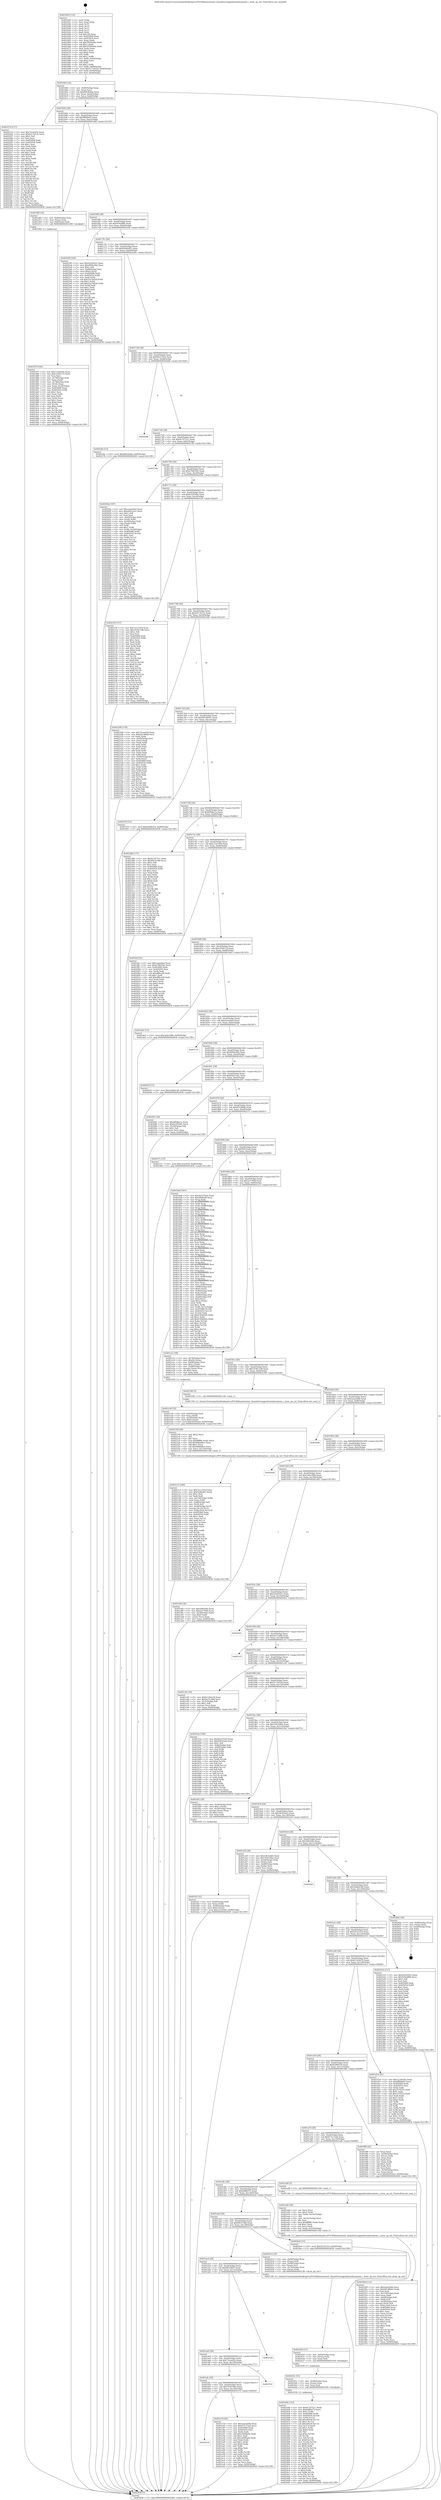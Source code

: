 digraph "0x401640" {
  label = "0x401640 (/mnt/c/Users/mathe/Desktop/tcc/POCII/binaries/extr_linuxdriversgpudrmradeonatom.c_atom_op_eot_Final-ollvm.out::main(0))"
  labelloc = "t"
  node[shape=record]

  Entry [label="",width=0.3,height=0.3,shape=circle,fillcolor=black,style=filled]
  "0x4016b4" [label="{
     0x4016b4 [32]\l
     | [instrs]\l
     &nbsp;&nbsp;0x4016b4 \<+6\>: mov -0x90(%rbp),%eax\l
     &nbsp;&nbsp;0x4016ba \<+2\>: mov %eax,%ecx\l
     &nbsp;&nbsp;0x4016bc \<+6\>: sub $0x8d63b4da,%ecx\l
     &nbsp;&nbsp;0x4016c2 \<+6\>: mov %eax,-0xa4(%rbp)\l
     &nbsp;&nbsp;0x4016c8 \<+6\>: mov %ecx,-0xa8(%rbp)\l
     &nbsp;&nbsp;0x4016ce \<+6\>: je 000000000040227d \<main+0xc3d\>\l
  }"]
  "0x40227d" [label="{
     0x40227d [137]\l
     | [instrs]\l
     &nbsp;&nbsp;0x40227d \<+5\>: mov $0x72ceed3a,%eax\l
     &nbsp;&nbsp;0x402282 \<+5\>: mov $0xb317b13c,%ecx\l
     &nbsp;&nbsp;0x402287 \<+2\>: mov $0x1,%dl\l
     &nbsp;&nbsp;0x402289 \<+2\>: xor %esi,%esi\l
     &nbsp;&nbsp;0x40228b \<+7\>: mov 0x405068,%edi\l
     &nbsp;&nbsp;0x402292 \<+8\>: mov 0x405054,%r8d\l
     &nbsp;&nbsp;0x40229a \<+3\>: sub $0x1,%esi\l
     &nbsp;&nbsp;0x40229d \<+3\>: mov %edi,%r9d\l
     &nbsp;&nbsp;0x4022a0 \<+3\>: add %esi,%r9d\l
     &nbsp;&nbsp;0x4022a3 \<+4\>: imul %r9d,%edi\l
     &nbsp;&nbsp;0x4022a7 \<+3\>: and $0x1,%edi\l
     &nbsp;&nbsp;0x4022aa \<+3\>: cmp $0x0,%edi\l
     &nbsp;&nbsp;0x4022ad \<+4\>: sete %r10b\l
     &nbsp;&nbsp;0x4022b1 \<+4\>: cmp $0xa,%r8d\l
     &nbsp;&nbsp;0x4022b5 \<+4\>: setl %r11b\l
     &nbsp;&nbsp;0x4022b9 \<+3\>: mov %r10b,%bl\l
     &nbsp;&nbsp;0x4022bc \<+3\>: xor $0xff,%bl\l
     &nbsp;&nbsp;0x4022bf \<+3\>: mov %r11b,%r14b\l
     &nbsp;&nbsp;0x4022c2 \<+4\>: xor $0xff,%r14b\l
     &nbsp;&nbsp;0x4022c6 \<+3\>: xor $0x1,%dl\l
     &nbsp;&nbsp;0x4022c9 \<+3\>: mov %bl,%r15b\l
     &nbsp;&nbsp;0x4022cc \<+4\>: and $0xff,%r15b\l
     &nbsp;&nbsp;0x4022d0 \<+3\>: and %dl,%r10b\l
     &nbsp;&nbsp;0x4022d3 \<+3\>: mov %r14b,%r12b\l
     &nbsp;&nbsp;0x4022d6 \<+4\>: and $0xff,%r12b\l
     &nbsp;&nbsp;0x4022da \<+3\>: and %dl,%r11b\l
     &nbsp;&nbsp;0x4022dd \<+3\>: or %r10b,%r15b\l
     &nbsp;&nbsp;0x4022e0 \<+3\>: or %r11b,%r12b\l
     &nbsp;&nbsp;0x4022e3 \<+3\>: xor %r12b,%r15b\l
     &nbsp;&nbsp;0x4022e6 \<+3\>: or %r14b,%bl\l
     &nbsp;&nbsp;0x4022e9 \<+3\>: xor $0xff,%bl\l
     &nbsp;&nbsp;0x4022ec \<+3\>: or $0x1,%dl\l
     &nbsp;&nbsp;0x4022ef \<+2\>: and %dl,%bl\l
     &nbsp;&nbsp;0x4022f1 \<+3\>: or %bl,%r15b\l
     &nbsp;&nbsp;0x4022f4 \<+4\>: test $0x1,%r15b\l
     &nbsp;&nbsp;0x4022f8 \<+3\>: cmovne %ecx,%eax\l
     &nbsp;&nbsp;0x4022fb \<+6\>: mov %eax,-0x90(%rbp)\l
     &nbsp;&nbsp;0x402301 \<+5\>: jmp 0000000000402838 \<main+0x11f8\>\l
  }"]
  "0x4016d4" [label="{
     0x4016d4 [28]\l
     | [instrs]\l
     &nbsp;&nbsp;0x4016d4 \<+5\>: jmp 00000000004016d9 \<main+0x99\>\l
     &nbsp;&nbsp;0x4016d9 \<+6\>: mov -0xa4(%rbp),%eax\l
     &nbsp;&nbsp;0x4016df \<+5\>: sub $0x8ffd0bd3,%eax\l
     &nbsp;&nbsp;0x4016e4 \<+6\>: mov %eax,-0xac(%rbp)\l
     &nbsp;&nbsp;0x4016ea \<+6\>: je 0000000000401d6f \<main+0x72f\>\l
  }"]
  Exit [label="",width=0.3,height=0.3,shape=circle,fillcolor=black,style=filled,peripheries=2]
  "0x401d6f" [label="{
     0x401d6f [16]\l
     | [instrs]\l
     &nbsp;&nbsp;0x401d6f \<+4\>: mov -0x80(%rbp),%rax\l
     &nbsp;&nbsp;0x401d73 \<+3\>: mov (%rax),%rax\l
     &nbsp;&nbsp;0x401d76 \<+4\>: mov 0x8(%rax),%rdi\l
     &nbsp;&nbsp;0x401d7a \<+5\>: call 0000000000401060 \<atoi@plt\>\l
     | [calls]\l
     &nbsp;&nbsp;0x401060 \{1\} (unknown)\l
  }"]
  "0x4016f0" [label="{
     0x4016f0 [28]\l
     | [instrs]\l
     &nbsp;&nbsp;0x4016f0 \<+5\>: jmp 00000000004016f5 \<main+0xb5\>\l
     &nbsp;&nbsp;0x4016f5 \<+6\>: mov -0xa4(%rbp),%eax\l
     &nbsp;&nbsp;0x4016fb \<+5\>: sub $0x919adf96,%eax\l
     &nbsp;&nbsp;0x401700 \<+6\>: mov %eax,-0xb0(%rbp)\l
     &nbsp;&nbsp;0x401706 \<+6\>: je 000000000040259f \<main+0xf5f\>\l
  }"]
  "0x40244b" [label="{
     0x40244b [153]\l
     | [instrs]\l
     &nbsp;&nbsp;0x40244b \<+5\>: mov $0x9c7d7521,%edx\l
     &nbsp;&nbsp;0x402450 \<+5\>: mov $0x6dff6272,%ecx\l
     &nbsp;&nbsp;0x402455 \<+3\>: mov $0x1,%r8b\l
     &nbsp;&nbsp;0x402458 \<+8\>: mov 0x405068,%r9d\l
     &nbsp;&nbsp;0x402460 \<+8\>: mov 0x405054,%r10d\l
     &nbsp;&nbsp;0x402468 \<+3\>: mov %r9d,%r11d\l
     &nbsp;&nbsp;0x40246b \<+7\>: add $0xeb9c4f,%r11d\l
     &nbsp;&nbsp;0x402472 \<+4\>: sub $0x1,%r11d\l
     &nbsp;&nbsp;0x402476 \<+7\>: sub $0xeb9c4f,%r11d\l
     &nbsp;&nbsp;0x40247d \<+4\>: imul %r11d,%r9d\l
     &nbsp;&nbsp;0x402481 \<+4\>: and $0x1,%r9d\l
     &nbsp;&nbsp;0x402485 \<+4\>: cmp $0x0,%r9d\l
     &nbsp;&nbsp;0x402489 \<+3\>: sete %bl\l
     &nbsp;&nbsp;0x40248c \<+4\>: cmp $0xa,%r10d\l
     &nbsp;&nbsp;0x402490 \<+4\>: setl %r14b\l
     &nbsp;&nbsp;0x402494 \<+3\>: mov %bl,%r15b\l
     &nbsp;&nbsp;0x402497 \<+4\>: xor $0xff,%r15b\l
     &nbsp;&nbsp;0x40249b \<+3\>: mov %r14b,%r12b\l
     &nbsp;&nbsp;0x40249e \<+4\>: xor $0xff,%r12b\l
     &nbsp;&nbsp;0x4024a2 \<+4\>: xor $0x0,%r8b\l
     &nbsp;&nbsp;0x4024a6 \<+3\>: mov %r15b,%r13b\l
     &nbsp;&nbsp;0x4024a9 \<+4\>: and $0x0,%r13b\l
     &nbsp;&nbsp;0x4024ad \<+3\>: and %r8b,%bl\l
     &nbsp;&nbsp;0x4024b0 \<+3\>: mov %r12b,%al\l
     &nbsp;&nbsp;0x4024b3 \<+2\>: and $0x0,%al\l
     &nbsp;&nbsp;0x4024b5 \<+3\>: and %r8b,%r14b\l
     &nbsp;&nbsp;0x4024b8 \<+3\>: or %bl,%r13b\l
     &nbsp;&nbsp;0x4024bb \<+3\>: or %r14b,%al\l
     &nbsp;&nbsp;0x4024be \<+3\>: xor %al,%r13b\l
     &nbsp;&nbsp;0x4024c1 \<+3\>: or %r12b,%r15b\l
     &nbsp;&nbsp;0x4024c4 \<+4\>: xor $0xff,%r15b\l
     &nbsp;&nbsp;0x4024c8 \<+4\>: or $0x0,%r8b\l
     &nbsp;&nbsp;0x4024cc \<+3\>: and %r8b,%r15b\l
     &nbsp;&nbsp;0x4024cf \<+3\>: or %r15b,%r13b\l
     &nbsp;&nbsp;0x4024d2 \<+4\>: test $0x1,%r13b\l
     &nbsp;&nbsp;0x4024d6 \<+3\>: cmovne %ecx,%edx\l
     &nbsp;&nbsp;0x4024d9 \<+6\>: mov %edx,-0x90(%rbp)\l
     &nbsp;&nbsp;0x4024df \<+5\>: jmp 0000000000402838 \<main+0x11f8\>\l
  }"]
  "0x40259f" [label="{
     0x40259f [160]\l
     | [instrs]\l
     &nbsp;&nbsp;0x40259f \<+5\>: mov $0x42d295e5,%eax\l
     &nbsp;&nbsp;0x4025a4 \<+5\>: mov $0xd004c00e,%ecx\l
     &nbsp;&nbsp;0x4025a9 \<+2\>: mov $0x1,%dl\l
     &nbsp;&nbsp;0x4025ab \<+7\>: mov -0x88(%rbp),%rsi\l
     &nbsp;&nbsp;0x4025b2 \<+6\>: movl $0x0,(%rsi)\l
     &nbsp;&nbsp;0x4025b8 \<+7\>: mov 0x405068,%edi\l
     &nbsp;&nbsp;0x4025bf \<+8\>: mov 0x405054,%r8d\l
     &nbsp;&nbsp;0x4025c7 \<+3\>: mov %edi,%r9d\l
     &nbsp;&nbsp;0x4025ca \<+7\>: sub $0x52e76d2d,%r9d\l
     &nbsp;&nbsp;0x4025d1 \<+4\>: sub $0x1,%r9d\l
     &nbsp;&nbsp;0x4025d5 \<+7\>: add $0x52e76d2d,%r9d\l
     &nbsp;&nbsp;0x4025dc \<+4\>: imul %r9d,%edi\l
     &nbsp;&nbsp;0x4025e0 \<+3\>: and $0x1,%edi\l
     &nbsp;&nbsp;0x4025e3 \<+3\>: cmp $0x0,%edi\l
     &nbsp;&nbsp;0x4025e6 \<+4\>: sete %r10b\l
     &nbsp;&nbsp;0x4025ea \<+4\>: cmp $0xa,%r8d\l
     &nbsp;&nbsp;0x4025ee \<+4\>: setl %r11b\l
     &nbsp;&nbsp;0x4025f2 \<+3\>: mov %r10b,%bl\l
     &nbsp;&nbsp;0x4025f5 \<+3\>: xor $0xff,%bl\l
     &nbsp;&nbsp;0x4025f8 \<+3\>: mov %r11b,%r14b\l
     &nbsp;&nbsp;0x4025fb \<+4\>: xor $0xff,%r14b\l
     &nbsp;&nbsp;0x4025ff \<+3\>: xor $0x1,%dl\l
     &nbsp;&nbsp;0x402602 \<+3\>: mov %bl,%r15b\l
     &nbsp;&nbsp;0x402605 \<+4\>: and $0xff,%r15b\l
     &nbsp;&nbsp;0x402609 \<+3\>: and %dl,%r10b\l
     &nbsp;&nbsp;0x40260c \<+3\>: mov %r14b,%r12b\l
     &nbsp;&nbsp;0x40260f \<+4\>: and $0xff,%r12b\l
     &nbsp;&nbsp;0x402613 \<+3\>: and %dl,%r11b\l
     &nbsp;&nbsp;0x402616 \<+3\>: or %r10b,%r15b\l
     &nbsp;&nbsp;0x402619 \<+3\>: or %r11b,%r12b\l
     &nbsp;&nbsp;0x40261c \<+3\>: xor %r12b,%r15b\l
     &nbsp;&nbsp;0x40261f \<+3\>: or %r14b,%bl\l
     &nbsp;&nbsp;0x402622 \<+3\>: xor $0xff,%bl\l
     &nbsp;&nbsp;0x402625 \<+3\>: or $0x1,%dl\l
     &nbsp;&nbsp;0x402628 \<+2\>: and %dl,%bl\l
     &nbsp;&nbsp;0x40262a \<+3\>: or %bl,%r15b\l
     &nbsp;&nbsp;0x40262d \<+4\>: test $0x1,%r15b\l
     &nbsp;&nbsp;0x402631 \<+3\>: cmovne %ecx,%eax\l
     &nbsp;&nbsp;0x402634 \<+6\>: mov %eax,-0x90(%rbp)\l
     &nbsp;&nbsp;0x40263a \<+5\>: jmp 0000000000402838 \<main+0x11f8\>\l
  }"]
  "0x40170c" [label="{
     0x40170c [28]\l
     | [instrs]\l
     &nbsp;&nbsp;0x40170c \<+5\>: jmp 0000000000401711 \<main+0xd1\>\l
     &nbsp;&nbsp;0x401711 \<+6\>: mov -0xa4(%rbp),%eax\l
     &nbsp;&nbsp;0x401717 \<+5\>: sub $0x92d0e9f1,%eax\l
     &nbsp;&nbsp;0x40171c \<+6\>: mov %eax,-0xb4(%rbp)\l
     &nbsp;&nbsp;0x401722 \<+6\>: je 000000000040226e \<main+0xc2e\>\l
  }"]
  "0x40243c" [label="{
     0x40243c [15]\l
     | [instrs]\l
     &nbsp;&nbsp;0x40243c \<+4\>: mov -0x48(%rbp),%rax\l
     &nbsp;&nbsp;0x402440 \<+3\>: mov (%rax),%rax\l
     &nbsp;&nbsp;0x402443 \<+3\>: mov %rax,%rdi\l
     &nbsp;&nbsp;0x402446 \<+5\>: call 0000000000401030 \<free@plt\>\l
     | [calls]\l
     &nbsp;&nbsp;0x401030 \{1\} (unknown)\l
  }"]
  "0x40226e" [label="{
     0x40226e [15]\l
     | [instrs]\l
     &nbsp;&nbsp;0x40226e \<+10\>: movl $0x8d63b4da,-0x90(%rbp)\l
     &nbsp;&nbsp;0x402278 \<+5\>: jmp 0000000000402838 \<main+0x11f8\>\l
  }"]
  "0x401728" [label="{
     0x401728 [28]\l
     | [instrs]\l
     &nbsp;&nbsp;0x401728 \<+5\>: jmp 000000000040172d \<main+0xed\>\l
     &nbsp;&nbsp;0x40172d \<+6\>: mov -0xa4(%rbp),%eax\l
     &nbsp;&nbsp;0x401733 \<+5\>: sub $0x94237b1b,%eax\l
     &nbsp;&nbsp;0x401738 \<+6\>: mov %eax,-0xb8(%rbp)\l
     &nbsp;&nbsp;0x40173e \<+6\>: je 0000000000402666 \<main+0x1026\>\l
  }"]
  "0x40242d" [label="{
     0x40242d [15]\l
     | [instrs]\l
     &nbsp;&nbsp;0x40242d \<+4\>: mov -0x60(%rbp),%rax\l
     &nbsp;&nbsp;0x402431 \<+3\>: mov (%rax),%rax\l
     &nbsp;&nbsp;0x402434 \<+3\>: mov %rax,%rdi\l
     &nbsp;&nbsp;0x402437 \<+5\>: call 0000000000401030 \<free@plt\>\l
     | [calls]\l
     &nbsp;&nbsp;0x401030 \{1\} (unknown)\l
  }"]
  "0x402666" [label="{
     0x402666\l
  }", style=dashed]
  "0x401744" [label="{
     0x401744 [28]\l
     | [instrs]\l
     &nbsp;&nbsp;0x401744 \<+5\>: jmp 0000000000401749 \<main+0x109\>\l
     &nbsp;&nbsp;0x401749 \<+6\>: mov -0xa4(%rbp),%eax\l
     &nbsp;&nbsp;0x40174f \<+5\>: sub $0x9c7d7521,%eax\l
     &nbsp;&nbsp;0x401754 \<+6\>: mov %eax,-0xbc(%rbp)\l
     &nbsp;&nbsp;0x40175a \<+6\>: je 00000000004027db \<main+0x119b\>\l
  }"]
  "0x4021c5" [label="{
     0x4021c5 [169]\l
     | [instrs]\l
     &nbsp;&nbsp;0x4021c5 \<+5\>: mov $0x7a1c191d,%ecx\l
     &nbsp;&nbsp;0x4021ca \<+5\>: mov $0x92d0e9f1,%edx\l
     &nbsp;&nbsp;0x4021cf \<+3\>: mov $0x1,%sil\l
     &nbsp;&nbsp;0x4021d2 \<+2\>: xor %edi,%edi\l
     &nbsp;&nbsp;0x4021d4 \<+7\>: mov -0x154(%rbp),%r8d\l
     &nbsp;&nbsp;0x4021db \<+4\>: imul %eax,%r8d\l
     &nbsp;&nbsp;0x4021df \<+4\>: mov -0x48(%rbp),%r9\l
     &nbsp;&nbsp;0x4021e3 \<+3\>: mov (%r9),%r9\l
     &nbsp;&nbsp;0x4021e6 \<+4\>: mov -0x40(%rbp),%r10\l
     &nbsp;&nbsp;0x4021ea \<+3\>: movslq (%r10),%r10\l
     &nbsp;&nbsp;0x4021ed \<+4\>: mov %r8d,(%r9,%r10,4)\l
     &nbsp;&nbsp;0x4021f1 \<+7\>: mov 0x405068,%eax\l
     &nbsp;&nbsp;0x4021f8 \<+8\>: mov 0x405054,%r8d\l
     &nbsp;&nbsp;0x402200 \<+3\>: sub $0x1,%edi\l
     &nbsp;&nbsp;0x402203 \<+3\>: mov %eax,%r11d\l
     &nbsp;&nbsp;0x402206 \<+3\>: add %edi,%r11d\l
     &nbsp;&nbsp;0x402209 \<+4\>: imul %r11d,%eax\l
     &nbsp;&nbsp;0x40220d \<+3\>: and $0x1,%eax\l
     &nbsp;&nbsp;0x402210 \<+3\>: cmp $0x0,%eax\l
     &nbsp;&nbsp;0x402213 \<+3\>: sete %bl\l
     &nbsp;&nbsp;0x402216 \<+4\>: cmp $0xa,%r8d\l
     &nbsp;&nbsp;0x40221a \<+4\>: setl %r14b\l
     &nbsp;&nbsp;0x40221e \<+3\>: mov %bl,%r15b\l
     &nbsp;&nbsp;0x402221 \<+4\>: xor $0xff,%r15b\l
     &nbsp;&nbsp;0x402225 \<+3\>: mov %r14b,%r12b\l
     &nbsp;&nbsp;0x402228 \<+4\>: xor $0xff,%r12b\l
     &nbsp;&nbsp;0x40222c \<+4\>: xor $0x0,%sil\l
     &nbsp;&nbsp;0x402230 \<+3\>: mov %r15b,%r13b\l
     &nbsp;&nbsp;0x402233 \<+4\>: and $0x0,%r13b\l
     &nbsp;&nbsp;0x402237 \<+3\>: and %sil,%bl\l
     &nbsp;&nbsp;0x40223a \<+3\>: mov %r12b,%al\l
     &nbsp;&nbsp;0x40223d \<+2\>: and $0x0,%al\l
     &nbsp;&nbsp;0x40223f \<+3\>: and %sil,%r14b\l
     &nbsp;&nbsp;0x402242 \<+3\>: or %bl,%r13b\l
     &nbsp;&nbsp;0x402245 \<+3\>: or %r14b,%al\l
     &nbsp;&nbsp;0x402248 \<+3\>: xor %al,%r13b\l
     &nbsp;&nbsp;0x40224b \<+3\>: or %r12b,%r15b\l
     &nbsp;&nbsp;0x40224e \<+4\>: xor $0xff,%r15b\l
     &nbsp;&nbsp;0x402252 \<+4\>: or $0x0,%sil\l
     &nbsp;&nbsp;0x402256 \<+3\>: and %sil,%r15b\l
     &nbsp;&nbsp;0x402259 \<+3\>: or %r15b,%r13b\l
     &nbsp;&nbsp;0x40225c \<+4\>: test $0x1,%r13b\l
     &nbsp;&nbsp;0x402260 \<+3\>: cmovne %edx,%ecx\l
     &nbsp;&nbsp;0x402263 \<+6\>: mov %ecx,-0x90(%rbp)\l
     &nbsp;&nbsp;0x402269 \<+5\>: jmp 0000000000402838 \<main+0x11f8\>\l
  }"]
  "0x4027db" [label="{
     0x4027db\l
  }", style=dashed]
  "0x401760" [label="{
     0x401760 [28]\l
     | [instrs]\l
     &nbsp;&nbsp;0x401760 \<+5\>: jmp 0000000000401765 \<main+0x125\>\l
     &nbsp;&nbsp;0x401765 \<+6\>: mov -0xa4(%rbp),%eax\l
     &nbsp;&nbsp;0x40176b \<+5\>: sub $0xa78855dc,%eax\l
     &nbsp;&nbsp;0x401770 \<+6\>: mov %eax,-0xc0(%rbp)\l
     &nbsp;&nbsp;0x401776 \<+6\>: je 000000000040204a \<main+0xa0a\>\l
  }"]
  "0x40219d" [label="{
     0x40219d [40]\l
     | [instrs]\l
     &nbsp;&nbsp;0x40219d \<+5\>: mov $0x2,%ecx\l
     &nbsp;&nbsp;0x4021a2 \<+1\>: cltd\l
     &nbsp;&nbsp;0x4021a3 \<+2\>: idiv %ecx\l
     &nbsp;&nbsp;0x4021a5 \<+6\>: imul $0xfffffffe,%edx,%ecx\l
     &nbsp;&nbsp;0x4021ab \<+6\>: add $0x968a88ce,%ecx\l
     &nbsp;&nbsp;0x4021b1 \<+3\>: add $0x1,%ecx\l
     &nbsp;&nbsp;0x4021b4 \<+6\>: sub $0x968a88ce,%ecx\l
     &nbsp;&nbsp;0x4021ba \<+6\>: mov %ecx,-0x154(%rbp)\l
     &nbsp;&nbsp;0x4021c0 \<+5\>: call 0000000000401160 \<next_i\>\l
     | [calls]\l
     &nbsp;&nbsp;0x401160 \{1\} (/mnt/c/Users/mathe/Desktop/tcc/POCII/binaries/extr_linuxdriversgpudrmradeonatom.c_atom_op_eot_Final-ollvm.out::next_i)\l
  }"]
  "0x40204a" [label="{
     0x40204a [167]\l
     | [instrs]\l
     &nbsp;&nbsp;0x40204a \<+5\>: mov $0xceaee8a4,%eax\l
     &nbsp;&nbsp;0x40204f \<+5\>: mov $0xd4d21ae1,%ecx\l
     &nbsp;&nbsp;0x402054 \<+2\>: mov $0x1,%dl\l
     &nbsp;&nbsp;0x402056 \<+2\>: xor %esi,%esi\l
     &nbsp;&nbsp;0x402058 \<+4\>: mov -0x40(%rbp),%rdi\l
     &nbsp;&nbsp;0x40205c \<+3\>: mov (%rdi),%r8d\l
     &nbsp;&nbsp;0x40205f \<+4\>: mov -0x50(%rbp),%rdi\l
     &nbsp;&nbsp;0x402063 \<+3\>: cmp (%rdi),%r8d\l
     &nbsp;&nbsp;0x402066 \<+4\>: setl %r9b\l
     &nbsp;&nbsp;0x40206a \<+4\>: and $0x1,%r9b\l
     &nbsp;&nbsp;0x40206e \<+4\>: mov %r9b,-0x29(%rbp)\l
     &nbsp;&nbsp;0x402072 \<+8\>: mov 0x405068,%r8d\l
     &nbsp;&nbsp;0x40207a \<+8\>: mov 0x405054,%r10d\l
     &nbsp;&nbsp;0x402082 \<+3\>: sub $0x1,%esi\l
     &nbsp;&nbsp;0x402085 \<+3\>: mov %r8d,%r11d\l
     &nbsp;&nbsp;0x402088 \<+3\>: add %esi,%r11d\l
     &nbsp;&nbsp;0x40208b \<+4\>: imul %r11d,%r8d\l
     &nbsp;&nbsp;0x40208f \<+4\>: and $0x1,%r8d\l
     &nbsp;&nbsp;0x402093 \<+4\>: cmp $0x0,%r8d\l
     &nbsp;&nbsp;0x402097 \<+4\>: sete %r9b\l
     &nbsp;&nbsp;0x40209b \<+4\>: cmp $0xa,%r10d\l
     &nbsp;&nbsp;0x40209f \<+3\>: setl %bl\l
     &nbsp;&nbsp;0x4020a2 \<+3\>: mov %r9b,%r14b\l
     &nbsp;&nbsp;0x4020a5 \<+4\>: xor $0xff,%r14b\l
     &nbsp;&nbsp;0x4020a9 \<+3\>: mov %bl,%r15b\l
     &nbsp;&nbsp;0x4020ac \<+4\>: xor $0xff,%r15b\l
     &nbsp;&nbsp;0x4020b0 \<+3\>: xor $0x0,%dl\l
     &nbsp;&nbsp;0x4020b3 \<+3\>: mov %r14b,%r12b\l
     &nbsp;&nbsp;0x4020b6 \<+4\>: and $0x0,%r12b\l
     &nbsp;&nbsp;0x4020ba \<+3\>: and %dl,%r9b\l
     &nbsp;&nbsp;0x4020bd \<+3\>: mov %r15b,%r13b\l
     &nbsp;&nbsp;0x4020c0 \<+4\>: and $0x0,%r13b\l
     &nbsp;&nbsp;0x4020c4 \<+2\>: and %dl,%bl\l
     &nbsp;&nbsp;0x4020c6 \<+3\>: or %r9b,%r12b\l
     &nbsp;&nbsp;0x4020c9 \<+3\>: or %bl,%r13b\l
     &nbsp;&nbsp;0x4020cc \<+3\>: xor %r13b,%r12b\l
     &nbsp;&nbsp;0x4020cf \<+3\>: or %r15b,%r14b\l
     &nbsp;&nbsp;0x4020d2 \<+4\>: xor $0xff,%r14b\l
     &nbsp;&nbsp;0x4020d6 \<+3\>: or $0x0,%dl\l
     &nbsp;&nbsp;0x4020d9 \<+3\>: and %dl,%r14b\l
     &nbsp;&nbsp;0x4020dc \<+3\>: or %r14b,%r12b\l
     &nbsp;&nbsp;0x4020df \<+4\>: test $0x1,%r12b\l
     &nbsp;&nbsp;0x4020e3 \<+3\>: cmovne %ecx,%eax\l
     &nbsp;&nbsp;0x4020e6 \<+6\>: mov %eax,-0x90(%rbp)\l
     &nbsp;&nbsp;0x4020ec \<+5\>: jmp 0000000000402838 \<main+0x11f8\>\l
  }"]
  "0x40177c" [label="{
     0x40177c [28]\l
     | [instrs]\l
     &nbsp;&nbsp;0x40177c \<+5\>: jmp 0000000000401781 \<main+0x141\>\l
     &nbsp;&nbsp;0x401781 \<+6\>: mov -0xa4(%rbp),%eax\l
     &nbsp;&nbsp;0x401787 \<+5\>: sub $0xb23f590e,%eax\l
     &nbsp;&nbsp;0x40178c \<+6\>: mov %eax,-0xc4(%rbp)\l
     &nbsp;&nbsp;0x401792 \<+6\>: je 000000000040210f \<main+0xacf\>\l
  }"]
  "0x401fcf" [label="{
     0x401fcf [32]\l
     | [instrs]\l
     &nbsp;&nbsp;0x401fcf \<+4\>: mov -0x48(%rbp),%rdi\l
     &nbsp;&nbsp;0x401fd3 \<+3\>: mov %rax,(%rdi)\l
     &nbsp;&nbsp;0x401fd6 \<+4\>: mov -0x40(%rbp),%rax\l
     &nbsp;&nbsp;0x401fda \<+6\>: movl $0x0,(%rax)\l
     &nbsp;&nbsp;0x401fe0 \<+10\>: movl $0xc23ec956,-0x90(%rbp)\l
     &nbsp;&nbsp;0x401fea \<+5\>: jmp 0000000000402838 \<main+0x11f8\>\l
  }"]
  "0x40210f" [label="{
     0x40210f [137]\l
     | [instrs]\l
     &nbsp;&nbsp;0x40210f \<+5\>: mov $0x7a1c191d,%eax\l
     &nbsp;&nbsp;0x402114 \<+5\>: mov $0x10361338,%ecx\l
     &nbsp;&nbsp;0x402119 \<+2\>: mov $0x1,%dl\l
     &nbsp;&nbsp;0x40211b \<+2\>: xor %esi,%esi\l
     &nbsp;&nbsp;0x40211d \<+7\>: mov 0x405068,%edi\l
     &nbsp;&nbsp;0x402124 \<+8\>: mov 0x405054,%r8d\l
     &nbsp;&nbsp;0x40212c \<+3\>: sub $0x1,%esi\l
     &nbsp;&nbsp;0x40212f \<+3\>: mov %edi,%r9d\l
     &nbsp;&nbsp;0x402132 \<+3\>: add %esi,%r9d\l
     &nbsp;&nbsp;0x402135 \<+4\>: imul %r9d,%edi\l
     &nbsp;&nbsp;0x402139 \<+3\>: and $0x1,%edi\l
     &nbsp;&nbsp;0x40213c \<+3\>: cmp $0x0,%edi\l
     &nbsp;&nbsp;0x40213f \<+4\>: sete %r10b\l
     &nbsp;&nbsp;0x402143 \<+4\>: cmp $0xa,%r8d\l
     &nbsp;&nbsp;0x402147 \<+4\>: setl %r11b\l
     &nbsp;&nbsp;0x40214b \<+3\>: mov %r10b,%bl\l
     &nbsp;&nbsp;0x40214e \<+3\>: xor $0xff,%bl\l
     &nbsp;&nbsp;0x402151 \<+3\>: mov %r11b,%r14b\l
     &nbsp;&nbsp;0x402154 \<+4\>: xor $0xff,%r14b\l
     &nbsp;&nbsp;0x402158 \<+3\>: xor $0x1,%dl\l
     &nbsp;&nbsp;0x40215b \<+3\>: mov %bl,%r15b\l
     &nbsp;&nbsp;0x40215e \<+4\>: and $0xff,%r15b\l
     &nbsp;&nbsp;0x402162 \<+3\>: and %dl,%r10b\l
     &nbsp;&nbsp;0x402165 \<+3\>: mov %r14b,%r12b\l
     &nbsp;&nbsp;0x402168 \<+4\>: and $0xff,%r12b\l
     &nbsp;&nbsp;0x40216c \<+3\>: and %dl,%r11b\l
     &nbsp;&nbsp;0x40216f \<+3\>: or %r10b,%r15b\l
     &nbsp;&nbsp;0x402172 \<+3\>: or %r11b,%r12b\l
     &nbsp;&nbsp;0x402175 \<+3\>: xor %r12b,%r15b\l
     &nbsp;&nbsp;0x402178 \<+3\>: or %r14b,%bl\l
     &nbsp;&nbsp;0x40217b \<+3\>: xor $0xff,%bl\l
     &nbsp;&nbsp;0x40217e \<+3\>: or $0x1,%dl\l
     &nbsp;&nbsp;0x402181 \<+2\>: and %dl,%bl\l
     &nbsp;&nbsp;0x402183 \<+3\>: or %bl,%r15b\l
     &nbsp;&nbsp;0x402186 \<+4\>: test $0x1,%r15b\l
     &nbsp;&nbsp;0x40218a \<+3\>: cmovne %ecx,%eax\l
     &nbsp;&nbsp;0x40218d \<+6\>: mov %eax,-0x90(%rbp)\l
     &nbsp;&nbsp;0x402193 \<+5\>: jmp 0000000000402838 \<main+0x11f8\>\l
  }"]
  "0x401798" [label="{
     0x401798 [28]\l
     | [instrs]\l
     &nbsp;&nbsp;0x401798 \<+5\>: jmp 000000000040179d \<main+0x15d\>\l
     &nbsp;&nbsp;0x40179d \<+6\>: mov -0xa4(%rbp),%eax\l
     &nbsp;&nbsp;0x4017a3 \<+5\>: sub $0xb317b13c,%eax\l
     &nbsp;&nbsp;0x4017a8 \<+6\>: mov %eax,-0xc8(%rbp)\l
     &nbsp;&nbsp;0x4017ae \<+6\>: je 0000000000402306 \<main+0xcc6\>\l
  }"]
  "0x401f09" [label="{
     0x401f09 [112]\l
     | [instrs]\l
     &nbsp;&nbsp;0x401f09 \<+5\>: mov $0x2eae2b0b,%ecx\l
     &nbsp;&nbsp;0x401f0e \<+5\>: mov $0xb9538001,%edx\l
     &nbsp;&nbsp;0x401f13 \<+2\>: xor %esi,%esi\l
     &nbsp;&nbsp;0x401f15 \<+6\>: mov -0x150(%rbp),%edi\l
     &nbsp;&nbsp;0x401f1b \<+3\>: imul %eax,%edi\l
     &nbsp;&nbsp;0x401f1e \<+4\>: mov -0x60(%rbp),%r8\l
     &nbsp;&nbsp;0x401f22 \<+3\>: mov (%r8),%r8\l
     &nbsp;&nbsp;0x401f25 \<+4\>: mov -0x58(%rbp),%r9\l
     &nbsp;&nbsp;0x401f29 \<+3\>: movslq (%r9),%r9\l
     &nbsp;&nbsp;0x401f2c \<+4\>: mov %edi,(%r8,%r9,4)\l
     &nbsp;&nbsp;0x401f30 \<+7\>: mov 0x405068,%eax\l
     &nbsp;&nbsp;0x401f37 \<+7\>: mov 0x405054,%edi\l
     &nbsp;&nbsp;0x401f3e \<+3\>: sub $0x1,%esi\l
     &nbsp;&nbsp;0x401f41 \<+3\>: mov %eax,%r10d\l
     &nbsp;&nbsp;0x401f44 \<+3\>: add %esi,%r10d\l
     &nbsp;&nbsp;0x401f47 \<+4\>: imul %r10d,%eax\l
     &nbsp;&nbsp;0x401f4b \<+3\>: and $0x1,%eax\l
     &nbsp;&nbsp;0x401f4e \<+3\>: cmp $0x0,%eax\l
     &nbsp;&nbsp;0x401f51 \<+4\>: sete %r11b\l
     &nbsp;&nbsp;0x401f55 \<+3\>: cmp $0xa,%edi\l
     &nbsp;&nbsp;0x401f58 \<+3\>: setl %bl\l
     &nbsp;&nbsp;0x401f5b \<+3\>: mov %r11b,%r14b\l
     &nbsp;&nbsp;0x401f5e \<+3\>: and %bl,%r14b\l
     &nbsp;&nbsp;0x401f61 \<+3\>: xor %bl,%r11b\l
     &nbsp;&nbsp;0x401f64 \<+3\>: or %r11b,%r14b\l
     &nbsp;&nbsp;0x401f67 \<+4\>: test $0x1,%r14b\l
     &nbsp;&nbsp;0x401f6b \<+3\>: cmovne %edx,%ecx\l
     &nbsp;&nbsp;0x401f6e \<+6\>: mov %ecx,-0x90(%rbp)\l
     &nbsp;&nbsp;0x401f74 \<+5\>: jmp 0000000000402838 \<main+0x11f8\>\l
  }"]
  "0x402306" [label="{
     0x402306 [118]\l
     | [instrs]\l
     &nbsp;&nbsp;0x402306 \<+5\>: mov $0x72ceed3a,%eax\l
     &nbsp;&nbsp;0x40230b \<+5\>: mov $0xf42c886b,%ecx\l
     &nbsp;&nbsp;0x402310 \<+2\>: xor %edx,%edx\l
     &nbsp;&nbsp;0x402312 \<+4\>: mov -0x40(%rbp),%rsi\l
     &nbsp;&nbsp;0x402316 \<+2\>: mov (%rsi),%edi\l
     &nbsp;&nbsp;0x402318 \<+3\>: mov %edx,%r8d\l
     &nbsp;&nbsp;0x40231b \<+3\>: sub %edi,%r8d\l
     &nbsp;&nbsp;0x40231e \<+2\>: mov %edx,%edi\l
     &nbsp;&nbsp;0x402320 \<+3\>: sub $0x1,%edi\l
     &nbsp;&nbsp;0x402323 \<+3\>: add %edi,%r8d\l
     &nbsp;&nbsp;0x402326 \<+2\>: mov %edx,%edi\l
     &nbsp;&nbsp;0x402328 \<+3\>: sub %r8d,%edi\l
     &nbsp;&nbsp;0x40232b \<+4\>: mov -0x40(%rbp),%rsi\l
     &nbsp;&nbsp;0x40232f \<+2\>: mov %edi,(%rsi)\l
     &nbsp;&nbsp;0x402331 \<+7\>: mov 0x405068,%edi\l
     &nbsp;&nbsp;0x402338 \<+8\>: mov 0x405054,%r8d\l
     &nbsp;&nbsp;0x402340 \<+3\>: sub $0x1,%edx\l
     &nbsp;&nbsp;0x402343 \<+3\>: mov %edi,%r9d\l
     &nbsp;&nbsp;0x402346 \<+3\>: add %edx,%r9d\l
     &nbsp;&nbsp;0x402349 \<+4\>: imul %r9d,%edi\l
     &nbsp;&nbsp;0x40234d \<+3\>: and $0x1,%edi\l
     &nbsp;&nbsp;0x402350 \<+3\>: cmp $0x0,%edi\l
     &nbsp;&nbsp;0x402353 \<+4\>: sete %r10b\l
     &nbsp;&nbsp;0x402357 \<+4\>: cmp $0xa,%r8d\l
     &nbsp;&nbsp;0x40235b \<+4\>: setl %r11b\l
     &nbsp;&nbsp;0x40235f \<+3\>: mov %r10b,%bl\l
     &nbsp;&nbsp;0x402362 \<+3\>: and %r11b,%bl\l
     &nbsp;&nbsp;0x402365 \<+3\>: xor %r11b,%r10b\l
     &nbsp;&nbsp;0x402368 \<+3\>: or %r10b,%bl\l
     &nbsp;&nbsp;0x40236b \<+3\>: test $0x1,%bl\l
     &nbsp;&nbsp;0x40236e \<+3\>: cmovne %ecx,%eax\l
     &nbsp;&nbsp;0x402371 \<+6\>: mov %eax,-0x90(%rbp)\l
     &nbsp;&nbsp;0x402377 \<+5\>: jmp 0000000000402838 \<main+0x11f8\>\l
  }"]
  "0x4017b4" [label="{
     0x4017b4 [28]\l
     | [instrs]\l
     &nbsp;&nbsp;0x4017b4 \<+5\>: jmp 00000000004017b9 \<main+0x179\>\l
     &nbsp;&nbsp;0x4017b9 \<+6\>: mov -0xa4(%rbp),%eax\l
     &nbsp;&nbsp;0x4017bf \<+5\>: sub $0xb9538001,%eax\l
     &nbsp;&nbsp;0x4017c4 \<+6\>: mov %eax,-0xcc(%rbp)\l
     &nbsp;&nbsp;0x4017ca \<+6\>: je 0000000000401f79 \<main+0x939\>\l
  }"]
  "0x401edd" [label="{
     0x401edd [44]\l
     | [instrs]\l
     &nbsp;&nbsp;0x401edd \<+2\>: xor %ecx,%ecx\l
     &nbsp;&nbsp;0x401edf \<+5\>: mov $0x2,%edx\l
     &nbsp;&nbsp;0x401ee4 \<+6\>: mov %edx,-0x14c(%rbp)\l
     &nbsp;&nbsp;0x401eea \<+1\>: cltd\l
     &nbsp;&nbsp;0x401eeb \<+6\>: mov -0x14c(%rbp),%esi\l
     &nbsp;&nbsp;0x401ef1 \<+2\>: idiv %esi\l
     &nbsp;&nbsp;0x401ef3 \<+6\>: imul $0xfffffffe,%edx,%edx\l
     &nbsp;&nbsp;0x401ef9 \<+3\>: sub $0x1,%ecx\l
     &nbsp;&nbsp;0x401efc \<+2\>: sub %ecx,%edx\l
     &nbsp;&nbsp;0x401efe \<+6\>: mov %edx,-0x150(%rbp)\l
     &nbsp;&nbsp;0x401f04 \<+5\>: call 0000000000401160 \<next_i\>\l
     | [calls]\l
     &nbsp;&nbsp;0x401160 \{1\} (/mnt/c/Users/mathe/Desktop/tcc/POCII/binaries/extr_linuxdriversgpudrmradeonatom.c_atom_op_eot_Final-ollvm.out::next_i)\l
  }"]
  "0x401f79" [label="{
     0x401f79 [15]\l
     | [instrs]\l
     &nbsp;&nbsp;0x401f79 \<+10\>: movl $0x62f68354,-0x90(%rbp)\l
     &nbsp;&nbsp;0x401f83 \<+5\>: jmp 0000000000402838 \<main+0x11f8\>\l
  }"]
  "0x4017d0" [label="{
     0x4017d0 [28]\l
     | [instrs]\l
     &nbsp;&nbsp;0x4017d0 \<+5\>: jmp 00000000004017d5 \<main+0x195\>\l
     &nbsp;&nbsp;0x4017d5 \<+6\>: mov -0xa4(%rbp),%eax\l
     &nbsp;&nbsp;0x4017db \<+5\>: sub $0xbf9dbe1a,%eax\l
     &nbsp;&nbsp;0x4017e0 \<+6\>: mov %eax,-0xd0(%rbp)\l
     &nbsp;&nbsp;0x4017e6 \<+6\>: je 000000000040238b \<main+0xd4b\>\l
  }"]
  "0x401b18" [label="{
     0x401b18\l
  }", style=dashed]
  "0x40238b" [label="{
     0x40238b [137]\l
     | [instrs]\l
     &nbsp;&nbsp;0x40238b \<+5\>: mov $0x9c7d7521,%eax\l
     &nbsp;&nbsp;0x402390 \<+5\>: mov $0x6f43159d,%ecx\l
     &nbsp;&nbsp;0x402395 \<+2\>: mov $0x1,%dl\l
     &nbsp;&nbsp;0x402397 \<+2\>: xor %esi,%esi\l
     &nbsp;&nbsp;0x402399 \<+7\>: mov 0x405068,%edi\l
     &nbsp;&nbsp;0x4023a0 \<+8\>: mov 0x405054,%r8d\l
     &nbsp;&nbsp;0x4023a8 \<+3\>: sub $0x1,%esi\l
     &nbsp;&nbsp;0x4023ab \<+3\>: mov %edi,%r9d\l
     &nbsp;&nbsp;0x4023ae \<+3\>: add %esi,%r9d\l
     &nbsp;&nbsp;0x4023b1 \<+4\>: imul %r9d,%edi\l
     &nbsp;&nbsp;0x4023b5 \<+3\>: and $0x1,%edi\l
     &nbsp;&nbsp;0x4023b8 \<+3\>: cmp $0x0,%edi\l
     &nbsp;&nbsp;0x4023bb \<+4\>: sete %r10b\l
     &nbsp;&nbsp;0x4023bf \<+4\>: cmp $0xa,%r8d\l
     &nbsp;&nbsp;0x4023c3 \<+4\>: setl %r11b\l
     &nbsp;&nbsp;0x4023c7 \<+3\>: mov %r10b,%bl\l
     &nbsp;&nbsp;0x4023ca \<+3\>: xor $0xff,%bl\l
     &nbsp;&nbsp;0x4023cd \<+3\>: mov %r11b,%r14b\l
     &nbsp;&nbsp;0x4023d0 \<+4\>: xor $0xff,%r14b\l
     &nbsp;&nbsp;0x4023d4 \<+3\>: xor $0x0,%dl\l
     &nbsp;&nbsp;0x4023d7 \<+3\>: mov %bl,%r15b\l
     &nbsp;&nbsp;0x4023da \<+4\>: and $0x0,%r15b\l
     &nbsp;&nbsp;0x4023de \<+3\>: and %dl,%r10b\l
     &nbsp;&nbsp;0x4023e1 \<+3\>: mov %r14b,%r12b\l
     &nbsp;&nbsp;0x4023e4 \<+4\>: and $0x0,%r12b\l
     &nbsp;&nbsp;0x4023e8 \<+3\>: and %dl,%r11b\l
     &nbsp;&nbsp;0x4023eb \<+3\>: or %r10b,%r15b\l
     &nbsp;&nbsp;0x4023ee \<+3\>: or %r11b,%r12b\l
     &nbsp;&nbsp;0x4023f1 \<+3\>: xor %r12b,%r15b\l
     &nbsp;&nbsp;0x4023f4 \<+3\>: or %r14b,%bl\l
     &nbsp;&nbsp;0x4023f7 \<+3\>: xor $0xff,%bl\l
     &nbsp;&nbsp;0x4023fa \<+3\>: or $0x0,%dl\l
     &nbsp;&nbsp;0x4023fd \<+2\>: and %dl,%bl\l
     &nbsp;&nbsp;0x4023ff \<+3\>: or %bl,%r15b\l
     &nbsp;&nbsp;0x402402 \<+4\>: test $0x1,%r15b\l
     &nbsp;&nbsp;0x402406 \<+3\>: cmovne %ecx,%eax\l
     &nbsp;&nbsp;0x402409 \<+6\>: mov %eax,-0x90(%rbp)\l
     &nbsp;&nbsp;0x40240f \<+5\>: jmp 0000000000402838 \<main+0x11f8\>\l
  }"]
  "0x4017ec" [label="{
     0x4017ec [28]\l
     | [instrs]\l
     &nbsp;&nbsp;0x4017ec \<+5\>: jmp 00000000004017f1 \<main+0x1b1\>\l
     &nbsp;&nbsp;0x4017f1 \<+6\>: mov -0xa4(%rbp),%eax\l
     &nbsp;&nbsp;0x4017f7 \<+5\>: sub $0xc23ec956,%eax\l
     &nbsp;&nbsp;0x4017fc \<+6\>: mov %eax,-0xd4(%rbp)\l
     &nbsp;&nbsp;0x401802 \<+6\>: je 0000000000401fef \<main+0x9af\>\l
  }"]
  "0x401e7d" [label="{
     0x401e7d [91]\l
     | [instrs]\l
     &nbsp;&nbsp;0x401e7d \<+5\>: mov $0x2eae2b0b,%eax\l
     &nbsp;&nbsp;0x401e82 \<+5\>: mov $0x672c72a6,%ecx\l
     &nbsp;&nbsp;0x401e87 \<+7\>: mov 0x405068,%edx\l
     &nbsp;&nbsp;0x401e8e \<+7\>: mov 0x405054,%esi\l
     &nbsp;&nbsp;0x401e95 \<+2\>: mov %edx,%edi\l
     &nbsp;&nbsp;0x401e97 \<+6\>: add $0x1600ba0e,%edi\l
     &nbsp;&nbsp;0x401e9d \<+3\>: sub $0x1,%edi\l
     &nbsp;&nbsp;0x401ea0 \<+6\>: sub $0x1600ba0e,%edi\l
     &nbsp;&nbsp;0x401ea6 \<+3\>: imul %edi,%edx\l
     &nbsp;&nbsp;0x401ea9 \<+3\>: and $0x1,%edx\l
     &nbsp;&nbsp;0x401eac \<+3\>: cmp $0x0,%edx\l
     &nbsp;&nbsp;0x401eaf \<+4\>: sete %r8b\l
     &nbsp;&nbsp;0x401eb3 \<+3\>: cmp $0xa,%esi\l
     &nbsp;&nbsp;0x401eb6 \<+4\>: setl %r9b\l
     &nbsp;&nbsp;0x401eba \<+3\>: mov %r8b,%r10b\l
     &nbsp;&nbsp;0x401ebd \<+3\>: and %r9b,%r10b\l
     &nbsp;&nbsp;0x401ec0 \<+3\>: xor %r9b,%r8b\l
     &nbsp;&nbsp;0x401ec3 \<+3\>: or %r8b,%r10b\l
     &nbsp;&nbsp;0x401ec6 \<+4\>: test $0x1,%r10b\l
     &nbsp;&nbsp;0x401eca \<+3\>: cmovne %ecx,%eax\l
     &nbsp;&nbsp;0x401ecd \<+6\>: mov %eax,-0x90(%rbp)\l
     &nbsp;&nbsp;0x401ed3 \<+5\>: jmp 0000000000402838 \<main+0x11f8\>\l
  }"]
  "0x401fef" [label="{
     0x401fef [91]\l
     | [instrs]\l
     &nbsp;&nbsp;0x401fef \<+5\>: mov $0xceaee8a4,%eax\l
     &nbsp;&nbsp;0x401ff4 \<+5\>: mov $0xa78855dc,%ecx\l
     &nbsp;&nbsp;0x401ff9 \<+7\>: mov 0x405068,%edx\l
     &nbsp;&nbsp;0x402000 \<+7\>: mov 0x405054,%esi\l
     &nbsp;&nbsp;0x402007 \<+2\>: mov %edx,%edi\l
     &nbsp;&nbsp;0x402009 \<+6\>: sub $0xaff9ca36,%edi\l
     &nbsp;&nbsp;0x40200f \<+3\>: sub $0x1,%edi\l
     &nbsp;&nbsp;0x402012 \<+6\>: add $0xaff9ca36,%edi\l
     &nbsp;&nbsp;0x402018 \<+3\>: imul %edi,%edx\l
     &nbsp;&nbsp;0x40201b \<+3\>: and $0x1,%edx\l
     &nbsp;&nbsp;0x40201e \<+3\>: cmp $0x0,%edx\l
     &nbsp;&nbsp;0x402021 \<+4\>: sete %r8b\l
     &nbsp;&nbsp;0x402025 \<+3\>: cmp $0xa,%esi\l
     &nbsp;&nbsp;0x402028 \<+4\>: setl %r9b\l
     &nbsp;&nbsp;0x40202c \<+3\>: mov %r8b,%r10b\l
     &nbsp;&nbsp;0x40202f \<+3\>: and %r9b,%r10b\l
     &nbsp;&nbsp;0x402032 \<+3\>: xor %r9b,%r8b\l
     &nbsp;&nbsp;0x402035 \<+3\>: or %r8b,%r10b\l
     &nbsp;&nbsp;0x402038 \<+4\>: test $0x1,%r10b\l
     &nbsp;&nbsp;0x40203c \<+3\>: cmovne %ecx,%eax\l
     &nbsp;&nbsp;0x40203f \<+6\>: mov %eax,-0x90(%rbp)\l
     &nbsp;&nbsp;0x402045 \<+5\>: jmp 0000000000402838 \<main+0x11f8\>\l
  }"]
  "0x401808" [label="{
     0x401808 [28]\l
     | [instrs]\l
     &nbsp;&nbsp;0x401808 \<+5\>: jmp 000000000040180d \<main+0x1cd\>\l
     &nbsp;&nbsp;0x40180d \<+6\>: mov -0xa4(%rbp),%eax\l
     &nbsp;&nbsp;0x401813 \<+5\>: sub $0xc2f2617d,%eax\l
     &nbsp;&nbsp;0x401818 \<+6\>: mov %eax,-0xd8(%rbp)\l
     &nbsp;&nbsp;0x40181e \<+6\>: je 0000000000401de5 \<main+0x7a5\>\l
  }"]
  "0x401afc" [label="{
     0x401afc [28]\l
     | [instrs]\l
     &nbsp;&nbsp;0x401afc \<+5\>: jmp 0000000000401b01 \<main+0x4c1\>\l
     &nbsp;&nbsp;0x401b01 \<+6\>: mov -0xa4(%rbp),%eax\l
     &nbsp;&nbsp;0x401b07 \<+5\>: sub $0x793b76be,%eax\l
     &nbsp;&nbsp;0x401b0c \<+6\>: mov %eax,-0x144(%rbp)\l
     &nbsp;&nbsp;0x401b12 \<+6\>: je 0000000000401e7d \<main+0x83d\>\l
  }"]
  "0x401de5" [label="{
     0x401de5 [15]\l
     | [instrs]\l
     &nbsp;&nbsp;0x401de5 \<+10\>: movl $0x3a9e18bb,-0x90(%rbp)\l
     &nbsp;&nbsp;0x401def \<+5\>: jmp 0000000000402838 \<main+0x11f8\>\l
  }"]
  "0x401824" [label="{
     0x401824 [28]\l
     | [instrs]\l
     &nbsp;&nbsp;0x401824 \<+5\>: jmp 0000000000401829 \<main+0x1e9\>\l
     &nbsp;&nbsp;0x401829 \<+6\>: mov -0xa4(%rbp),%eax\l
     &nbsp;&nbsp;0x40182f \<+5\>: sub $0xceaee8a4,%eax\l
     &nbsp;&nbsp;0x401834 \<+6\>: mov %eax,-0xdc(%rbp)\l
     &nbsp;&nbsp;0x40183a \<+6\>: je 0000000000402731 \<main+0x10f1\>\l
  }"]
  "0x4027b1" [label="{
     0x4027b1\l
  }", style=dashed]
  "0x402731" [label="{
     0x402731\l
  }", style=dashed]
  "0x401840" [label="{
     0x401840 [28]\l
     | [instrs]\l
     &nbsp;&nbsp;0x401840 \<+5\>: jmp 0000000000401845 \<main+0x205\>\l
     &nbsp;&nbsp;0x401845 \<+6\>: mov -0xa4(%rbp),%eax\l
     &nbsp;&nbsp;0x40184b \<+5\>: sub $0xd004c00e,%eax\l
     &nbsp;&nbsp;0x401850 \<+6\>: mov %eax,-0xe0(%rbp)\l
     &nbsp;&nbsp;0x401856 \<+6\>: je 000000000040263f \<main+0xfff\>\l
  }"]
  "0x401ae0" [label="{
     0x401ae0 [28]\l
     | [instrs]\l
     &nbsp;&nbsp;0x401ae0 \<+5\>: jmp 0000000000401ae5 \<main+0x4a5\>\l
     &nbsp;&nbsp;0x401ae5 \<+6\>: mov -0xa4(%rbp),%eax\l
     &nbsp;&nbsp;0x401aeb \<+5\>: sub $0x72ceed3a,%eax\l
     &nbsp;&nbsp;0x401af0 \<+6\>: mov %eax,-0x140(%rbp)\l
     &nbsp;&nbsp;0x401af6 \<+6\>: je 00000000004027b1 \<main+0x1171\>\l
  }"]
  "0x40263f" [label="{
     0x40263f [15]\l
     | [instrs]\l
     &nbsp;&nbsp;0x40263f \<+10\>: movl $0x5edbd148,-0x90(%rbp)\l
     &nbsp;&nbsp;0x402649 \<+5\>: jmp 0000000000402838 \<main+0x11f8\>\l
  }"]
  "0x40185c" [label="{
     0x40185c [28]\l
     | [instrs]\l
     &nbsp;&nbsp;0x40185c \<+5\>: jmp 0000000000401861 \<main+0x221\>\l
     &nbsp;&nbsp;0x401861 \<+6\>: mov -0xa4(%rbp),%eax\l
     &nbsp;&nbsp;0x401867 \<+5\>: sub $0xd4d21ae1,%eax\l
     &nbsp;&nbsp;0x40186c \<+6\>: mov %eax,-0xe4(%rbp)\l
     &nbsp;&nbsp;0x401872 \<+6\>: je 00000000004020f1 \<main+0xab1\>\l
  }"]
  "0x402502" [label="{
     0x402502\l
  }", style=dashed]
  "0x4020f1" [label="{
     0x4020f1 [30]\l
     | [instrs]\l
     &nbsp;&nbsp;0x4020f1 \<+5\>: mov $0xbf9dbe1a,%eax\l
     &nbsp;&nbsp;0x4020f6 \<+5\>: mov $0xb23f590e,%ecx\l
     &nbsp;&nbsp;0x4020fb \<+3\>: mov -0x29(%rbp),%dl\l
     &nbsp;&nbsp;0x4020fe \<+3\>: test $0x1,%dl\l
     &nbsp;&nbsp;0x402101 \<+3\>: cmovne %ecx,%eax\l
     &nbsp;&nbsp;0x402104 \<+6\>: mov %eax,-0x90(%rbp)\l
     &nbsp;&nbsp;0x40210a \<+5\>: jmp 0000000000402838 \<main+0x11f8\>\l
  }"]
  "0x401878" [label="{
     0x401878 [28]\l
     | [instrs]\l
     &nbsp;&nbsp;0x401878 \<+5\>: jmp 000000000040187d \<main+0x23d\>\l
     &nbsp;&nbsp;0x40187d \<+6\>: mov -0xa4(%rbp),%eax\l
     &nbsp;&nbsp;0x401883 \<+5\>: sub $0xf42c886b,%eax\l
     &nbsp;&nbsp;0x401888 \<+6\>: mov %eax,-0xe8(%rbp)\l
     &nbsp;&nbsp;0x40188e \<+6\>: je 000000000040237c \<main+0xd3c\>\l
  }"]
  "0x401ac4" [label="{
     0x401ac4 [28]\l
     | [instrs]\l
     &nbsp;&nbsp;0x401ac4 \<+5\>: jmp 0000000000401ac9 \<main+0x489\>\l
     &nbsp;&nbsp;0x401ac9 \<+6\>: mov -0xa4(%rbp),%eax\l
     &nbsp;&nbsp;0x401acf \<+5\>: sub $0x6fc63607,%eax\l
     &nbsp;&nbsp;0x401ad4 \<+6\>: mov %eax,-0x13c(%rbp)\l
     &nbsp;&nbsp;0x401ada \<+6\>: je 0000000000402502 \<main+0xec2\>\l
  }"]
  "0x40237c" [label="{
     0x40237c [15]\l
     | [instrs]\l
     &nbsp;&nbsp;0x40237c \<+10\>: movl $0xc23ec956,-0x90(%rbp)\l
     &nbsp;&nbsp;0x402386 \<+5\>: jmp 0000000000402838 \<main+0x11f8\>\l
  }"]
  "0x401894" [label="{
     0x401894 [28]\l
     | [instrs]\l
     &nbsp;&nbsp;0x401894 \<+5\>: jmp 0000000000401899 \<main+0x259\>\l
     &nbsp;&nbsp;0x401899 \<+6\>: mov -0xa4(%rbp),%eax\l
     &nbsp;&nbsp;0x40189f \<+5\>: sub $0xf59552ab,%eax\l
     &nbsp;&nbsp;0x4018a4 \<+6\>: mov %eax,-0xec(%rbp)\l
     &nbsp;&nbsp;0x4018aa \<+6\>: je 0000000000401ba8 \<main+0x568\>\l
  }"]
  "0x402414" [label="{
     0x402414 [25]\l
     | [instrs]\l
     &nbsp;&nbsp;0x402414 \<+4\>: mov -0x60(%rbp),%rax\l
     &nbsp;&nbsp;0x402418 \<+3\>: mov (%rax),%rdi\l
     &nbsp;&nbsp;0x40241b \<+4\>: mov -0x48(%rbp),%rax\l
     &nbsp;&nbsp;0x40241f \<+3\>: mov (%rax),%rsi\l
     &nbsp;&nbsp;0x402422 \<+4\>: mov -0x70(%rbp),%rax\l
     &nbsp;&nbsp;0x402426 \<+2\>: mov (%rax),%edx\l
     &nbsp;&nbsp;0x402428 \<+5\>: call 00000000004013f0 \<atom_op_eot\>\l
     | [calls]\l
     &nbsp;&nbsp;0x4013f0 \{1\} (/mnt/c/Users/mathe/Desktop/tcc/POCII/binaries/extr_linuxdriversgpudrmradeonatom.c_atom_op_eot_Final-ollvm.out::atom_op_eot)\l
  }"]
  "0x401ba8" [label="{
     0x401ba8 [301]\l
     | [instrs]\l
     &nbsp;&nbsp;0x401ba8 \<+5\>: mov $0x94237b1b,%eax\l
     &nbsp;&nbsp;0x401bad \<+5\>: mov $0x4fb8d5ff,%ecx\l
     &nbsp;&nbsp;0x401bb2 \<+3\>: mov %rsp,%rdx\l
     &nbsp;&nbsp;0x401bb5 \<+4\>: add $0xfffffffffffffff0,%rdx\l
     &nbsp;&nbsp;0x401bb9 \<+3\>: mov %rdx,%rsp\l
     &nbsp;&nbsp;0x401bbc \<+7\>: mov %rdx,-0x88(%rbp)\l
     &nbsp;&nbsp;0x401bc3 \<+3\>: mov %rsp,%rdx\l
     &nbsp;&nbsp;0x401bc6 \<+4\>: add $0xfffffffffffffff0,%rdx\l
     &nbsp;&nbsp;0x401bca \<+3\>: mov %rdx,%rsp\l
     &nbsp;&nbsp;0x401bcd \<+3\>: mov %rsp,%rsi\l
     &nbsp;&nbsp;0x401bd0 \<+4\>: add $0xfffffffffffffff0,%rsi\l
     &nbsp;&nbsp;0x401bd4 \<+3\>: mov %rsi,%rsp\l
     &nbsp;&nbsp;0x401bd7 \<+4\>: mov %rsi,-0x80(%rbp)\l
     &nbsp;&nbsp;0x401bdb \<+3\>: mov %rsp,%rsi\l
     &nbsp;&nbsp;0x401bde \<+4\>: add $0xfffffffffffffff0,%rsi\l
     &nbsp;&nbsp;0x401be2 \<+3\>: mov %rsi,%rsp\l
     &nbsp;&nbsp;0x401be5 \<+4\>: mov %rsi,-0x78(%rbp)\l
     &nbsp;&nbsp;0x401be9 \<+3\>: mov %rsp,%rsi\l
     &nbsp;&nbsp;0x401bec \<+4\>: add $0xfffffffffffffff0,%rsi\l
     &nbsp;&nbsp;0x401bf0 \<+3\>: mov %rsi,%rsp\l
     &nbsp;&nbsp;0x401bf3 \<+4\>: mov %rsi,-0x70(%rbp)\l
     &nbsp;&nbsp;0x401bf7 \<+3\>: mov %rsp,%rsi\l
     &nbsp;&nbsp;0x401bfa \<+4\>: add $0xfffffffffffffff0,%rsi\l
     &nbsp;&nbsp;0x401bfe \<+3\>: mov %rsi,%rsp\l
     &nbsp;&nbsp;0x401c01 \<+4\>: mov %rsi,-0x68(%rbp)\l
     &nbsp;&nbsp;0x401c05 \<+3\>: mov %rsp,%rsi\l
     &nbsp;&nbsp;0x401c08 \<+4\>: add $0xfffffffffffffff0,%rsi\l
     &nbsp;&nbsp;0x401c0c \<+3\>: mov %rsi,%rsp\l
     &nbsp;&nbsp;0x401c0f \<+4\>: mov %rsi,-0x60(%rbp)\l
     &nbsp;&nbsp;0x401c13 \<+3\>: mov %rsp,%rsi\l
     &nbsp;&nbsp;0x401c16 \<+4\>: add $0xfffffffffffffff0,%rsi\l
     &nbsp;&nbsp;0x401c1a \<+3\>: mov %rsi,%rsp\l
     &nbsp;&nbsp;0x401c1d \<+4\>: mov %rsi,-0x58(%rbp)\l
     &nbsp;&nbsp;0x401c21 \<+3\>: mov %rsp,%rsi\l
     &nbsp;&nbsp;0x401c24 \<+4\>: add $0xfffffffffffffff0,%rsi\l
     &nbsp;&nbsp;0x401c28 \<+3\>: mov %rsi,%rsp\l
     &nbsp;&nbsp;0x401c2b \<+4\>: mov %rsi,-0x50(%rbp)\l
     &nbsp;&nbsp;0x401c2f \<+3\>: mov %rsp,%rsi\l
     &nbsp;&nbsp;0x401c32 \<+4\>: add $0xfffffffffffffff0,%rsi\l
     &nbsp;&nbsp;0x401c36 \<+3\>: mov %rsi,%rsp\l
     &nbsp;&nbsp;0x401c39 \<+4\>: mov %rsi,-0x48(%rbp)\l
     &nbsp;&nbsp;0x401c3d \<+3\>: mov %rsp,%rsi\l
     &nbsp;&nbsp;0x401c40 \<+4\>: add $0xfffffffffffffff0,%rsi\l
     &nbsp;&nbsp;0x401c44 \<+3\>: mov %rsi,%rsp\l
     &nbsp;&nbsp;0x401c47 \<+4\>: mov %rsi,-0x40(%rbp)\l
     &nbsp;&nbsp;0x401c4b \<+7\>: mov -0x88(%rbp),%rsi\l
     &nbsp;&nbsp;0x401c52 \<+6\>: movl $0x0,(%rsi)\l
     &nbsp;&nbsp;0x401c58 \<+6\>: mov -0x94(%rbp),%edi\l
     &nbsp;&nbsp;0x401c5e \<+2\>: mov %edi,(%rdx)\l
     &nbsp;&nbsp;0x401c60 \<+4\>: mov -0x80(%rbp),%rsi\l
     &nbsp;&nbsp;0x401c64 \<+7\>: mov -0xa0(%rbp),%r8\l
     &nbsp;&nbsp;0x401c6b \<+3\>: mov %r8,(%rsi)\l
     &nbsp;&nbsp;0x401c6e \<+3\>: cmpl $0x2,(%rdx)\l
     &nbsp;&nbsp;0x401c71 \<+4\>: setne %r9b\l
     &nbsp;&nbsp;0x401c75 \<+4\>: and $0x1,%r9b\l
     &nbsp;&nbsp;0x401c79 \<+4\>: mov %r9b,-0x31(%rbp)\l
     &nbsp;&nbsp;0x401c7d \<+8\>: mov 0x405068,%r10d\l
     &nbsp;&nbsp;0x401c85 \<+8\>: mov 0x405054,%r11d\l
     &nbsp;&nbsp;0x401c8d \<+3\>: mov %r10d,%ebx\l
     &nbsp;&nbsp;0x401c90 \<+6\>: sub $0x678de9d2,%ebx\l
     &nbsp;&nbsp;0x401c96 \<+3\>: sub $0x1,%ebx\l
     &nbsp;&nbsp;0x401c99 \<+6\>: add $0x678de9d2,%ebx\l
     &nbsp;&nbsp;0x401c9f \<+4\>: imul %ebx,%r10d\l
     &nbsp;&nbsp;0x401ca3 \<+4\>: and $0x1,%r10d\l
     &nbsp;&nbsp;0x401ca7 \<+4\>: cmp $0x0,%r10d\l
     &nbsp;&nbsp;0x401cab \<+4\>: sete %r9b\l
     &nbsp;&nbsp;0x401caf \<+4\>: cmp $0xa,%r11d\l
     &nbsp;&nbsp;0x401cb3 \<+4\>: setl %r14b\l
     &nbsp;&nbsp;0x401cb7 \<+3\>: mov %r9b,%r15b\l
     &nbsp;&nbsp;0x401cba \<+3\>: and %r14b,%r15b\l
     &nbsp;&nbsp;0x401cbd \<+3\>: xor %r14b,%r9b\l
     &nbsp;&nbsp;0x401cc0 \<+3\>: or %r9b,%r15b\l
     &nbsp;&nbsp;0x401cc3 \<+4\>: test $0x1,%r15b\l
     &nbsp;&nbsp;0x401cc7 \<+3\>: cmovne %ecx,%eax\l
     &nbsp;&nbsp;0x401cca \<+6\>: mov %eax,-0x90(%rbp)\l
     &nbsp;&nbsp;0x401cd0 \<+5\>: jmp 0000000000402838 \<main+0x11f8\>\l
  }"]
  "0x4018b0" [label="{
     0x4018b0 [28]\l
     | [instrs]\l
     &nbsp;&nbsp;0x4018b0 \<+5\>: jmp 00000000004018b5 \<main+0x275\>\l
     &nbsp;&nbsp;0x4018b5 \<+6\>: mov -0xa4(%rbp),%eax\l
     &nbsp;&nbsp;0x4018bb \<+5\>: sub $0x2a1769d,%eax\l
     &nbsp;&nbsp;0x4018c0 \<+6\>: mov %eax,-0xf0(%rbp)\l
     &nbsp;&nbsp;0x4018c6 \<+6\>: je 0000000000401e12 \<main+0x7d2\>\l
  }"]
  "0x401aa8" [label="{
     0x401aa8 [28]\l
     | [instrs]\l
     &nbsp;&nbsp;0x401aa8 \<+5\>: jmp 0000000000401aad \<main+0x46d\>\l
     &nbsp;&nbsp;0x401aad \<+6\>: mov -0xa4(%rbp),%eax\l
     &nbsp;&nbsp;0x401ab3 \<+5\>: sub $0x6f43159d,%eax\l
     &nbsp;&nbsp;0x401ab8 \<+6\>: mov %eax,-0x138(%rbp)\l
     &nbsp;&nbsp;0x401abe \<+6\>: je 0000000000402414 \<main+0xdd4\>\l
  }"]
  "0x401e12" [label="{
     0x401e12 [39]\l
     | [instrs]\l
     &nbsp;&nbsp;0x401e12 \<+4\>: mov -0x70(%rbp),%rax\l
     &nbsp;&nbsp;0x401e16 \<+6\>: movl $0x64,(%rax)\l
     &nbsp;&nbsp;0x401e1c \<+4\>: mov -0x68(%rbp),%rax\l
     &nbsp;&nbsp;0x401e20 \<+6\>: movl $0x1,(%rax)\l
     &nbsp;&nbsp;0x401e26 \<+4\>: mov -0x68(%rbp),%rax\l
     &nbsp;&nbsp;0x401e2a \<+3\>: movslq (%rax),%rax\l
     &nbsp;&nbsp;0x401e2d \<+4\>: shl $0x2,%rax\l
     &nbsp;&nbsp;0x401e31 \<+3\>: mov %rax,%rdi\l
     &nbsp;&nbsp;0x401e34 \<+5\>: call 0000000000401050 \<malloc@plt\>\l
     | [calls]\l
     &nbsp;&nbsp;0x401050 \{1\} (unknown)\l
  }"]
  "0x4018cc" [label="{
     0x4018cc [28]\l
     | [instrs]\l
     &nbsp;&nbsp;0x4018cc \<+5\>: jmp 00000000004018d1 \<main+0x291\>\l
     &nbsp;&nbsp;0x4018d1 \<+6\>: mov -0xa4(%rbp),%eax\l
     &nbsp;&nbsp;0x4018d7 \<+5\>: sub $0x10361338,%eax\l
     &nbsp;&nbsp;0x4018dc \<+6\>: mov %eax,-0xf4(%rbp)\l
     &nbsp;&nbsp;0x4018e2 \<+6\>: je 0000000000402198 \<main+0xb58\>\l
  }"]
  "0x4024e4" [label="{
     0x4024e4 [15]\l
     | [instrs]\l
     &nbsp;&nbsp;0x4024e4 \<+10\>: movl $0x5f125310,-0x90(%rbp)\l
     &nbsp;&nbsp;0x4024ee \<+5\>: jmp 0000000000402838 \<main+0x11f8\>\l
  }"]
  "0x402198" [label="{
     0x402198 [5]\l
     | [instrs]\l
     &nbsp;&nbsp;0x402198 \<+5\>: call 0000000000401160 \<next_i\>\l
     | [calls]\l
     &nbsp;&nbsp;0x401160 \{1\} (/mnt/c/Users/mathe/Desktop/tcc/POCII/binaries/extr_linuxdriversgpudrmradeonatom.c_atom_op_eot_Final-ollvm.out::next_i)\l
  }"]
  "0x4018e8" [label="{
     0x4018e8 [28]\l
     | [instrs]\l
     &nbsp;&nbsp;0x4018e8 \<+5\>: jmp 00000000004018ed \<main+0x2ad\>\l
     &nbsp;&nbsp;0x4018ed \<+6\>: mov -0xa4(%rbp),%eax\l
     &nbsp;&nbsp;0x4018f3 \<+5\>: sub $0x2eae2b0b,%eax\l
     &nbsp;&nbsp;0x4018f8 \<+6\>: mov %eax,-0xf8(%rbp)\l
     &nbsp;&nbsp;0x4018fe \<+6\>: je 00000000004026db \<main+0x109b\>\l
  }"]
  "0x401a8c" [label="{
     0x401a8c [28]\l
     | [instrs]\l
     &nbsp;&nbsp;0x401a8c \<+5\>: jmp 0000000000401a91 \<main+0x451\>\l
     &nbsp;&nbsp;0x401a91 \<+6\>: mov -0xa4(%rbp),%eax\l
     &nbsp;&nbsp;0x401a97 \<+5\>: sub $0x6dff6272,%eax\l
     &nbsp;&nbsp;0x401a9c \<+6\>: mov %eax,-0x134(%rbp)\l
     &nbsp;&nbsp;0x401aa2 \<+6\>: je 00000000004024e4 \<main+0xea4\>\l
  }"]
  "0x4026db" [label="{
     0x4026db\l
  }", style=dashed]
  "0x401904" [label="{
     0x401904 [28]\l
     | [instrs]\l
     &nbsp;&nbsp;0x401904 \<+5\>: jmp 0000000000401909 \<main+0x2c9\>\l
     &nbsp;&nbsp;0x401909 \<+6\>: mov -0xa4(%rbp),%eax\l
     &nbsp;&nbsp;0x40190f \<+5\>: sub $0x312402be,%eax\l
     &nbsp;&nbsp;0x401914 \<+6\>: mov %eax,-0xfc(%rbp)\l
     &nbsp;&nbsp;0x40191a \<+6\>: je 00000000004026ab \<main+0x106b\>\l
  }"]
  "0x401ed8" [label="{
     0x401ed8 [5]\l
     | [instrs]\l
     &nbsp;&nbsp;0x401ed8 \<+5\>: call 0000000000401160 \<next_i\>\l
     | [calls]\l
     &nbsp;&nbsp;0x401160 \{1\} (/mnt/c/Users/mathe/Desktop/tcc/POCII/binaries/extr_linuxdriversgpudrmradeonatom.c_atom_op_eot_Final-ollvm.out::next_i)\l
  }"]
  "0x4026ab" [label="{
     0x4026ab\l
  }", style=dashed]
  "0x401920" [label="{
     0x401920 [28]\l
     | [instrs]\l
     &nbsp;&nbsp;0x401920 \<+5\>: jmp 0000000000401925 \<main+0x2e5\>\l
     &nbsp;&nbsp;0x401925 \<+6\>: mov -0xa4(%rbp),%eax\l
     &nbsp;&nbsp;0x40192b \<+5\>: sub $0x3a9e18bb,%eax\l
     &nbsp;&nbsp;0x401930 \<+6\>: mov %eax,-0x100(%rbp)\l
     &nbsp;&nbsp;0x401936 \<+6\>: je 0000000000401df4 \<main+0x7b4\>\l
  }"]
  "0x401a70" [label="{
     0x401a70 [28]\l
     | [instrs]\l
     &nbsp;&nbsp;0x401a70 \<+5\>: jmp 0000000000401a75 \<main+0x435\>\l
     &nbsp;&nbsp;0x401a75 \<+6\>: mov -0xa4(%rbp),%eax\l
     &nbsp;&nbsp;0x401a7b \<+5\>: sub $0x672c72a6,%eax\l
     &nbsp;&nbsp;0x401a80 \<+6\>: mov %eax,-0x130(%rbp)\l
     &nbsp;&nbsp;0x401a86 \<+6\>: je 0000000000401ed8 \<main+0x898\>\l
  }"]
  "0x401df4" [label="{
     0x401df4 [30]\l
     | [instrs]\l
     &nbsp;&nbsp;0x401df4 \<+5\>: mov $0x5dfe20fa,%eax\l
     &nbsp;&nbsp;0x401df9 \<+5\>: mov $0x2a1769d,%ecx\l
     &nbsp;&nbsp;0x401dfe \<+3\>: mov -0x30(%rbp),%edx\l
     &nbsp;&nbsp;0x401e01 \<+3\>: cmp $0x0,%edx\l
     &nbsp;&nbsp;0x401e04 \<+3\>: cmove %ecx,%eax\l
     &nbsp;&nbsp;0x401e07 \<+6\>: mov %eax,-0x90(%rbp)\l
     &nbsp;&nbsp;0x401e0d \<+5\>: jmp 0000000000402838 \<main+0x11f8\>\l
  }"]
  "0x40193c" [label="{
     0x40193c [28]\l
     | [instrs]\l
     &nbsp;&nbsp;0x40193c \<+5\>: jmp 0000000000401941 \<main+0x301\>\l
     &nbsp;&nbsp;0x401941 \<+6\>: mov -0xa4(%rbp),%eax\l
     &nbsp;&nbsp;0x401947 \<+5\>: sub $0x42d295e5,%eax\l
     &nbsp;&nbsp;0x40194c \<+6\>: mov %eax,-0x104(%rbp)\l
     &nbsp;&nbsp;0x401952 \<+6\>: je 0000000000402821 \<main+0x11e1\>\l
  }"]
  "0x401f88" [label="{
     0x401f88 [42]\l
     | [instrs]\l
     &nbsp;&nbsp;0x401f88 \<+2\>: xor %eax,%eax\l
     &nbsp;&nbsp;0x401f8a \<+4\>: mov -0x58(%rbp),%rcx\l
     &nbsp;&nbsp;0x401f8e \<+2\>: mov (%rcx),%edx\l
     &nbsp;&nbsp;0x401f90 \<+2\>: mov %eax,%esi\l
     &nbsp;&nbsp;0x401f92 \<+2\>: sub %edx,%esi\l
     &nbsp;&nbsp;0x401f94 \<+2\>: mov %eax,%edx\l
     &nbsp;&nbsp;0x401f96 \<+3\>: sub $0x1,%edx\l
     &nbsp;&nbsp;0x401f99 \<+2\>: add %edx,%esi\l
     &nbsp;&nbsp;0x401f9b \<+2\>: sub %esi,%eax\l
     &nbsp;&nbsp;0x401f9d \<+4\>: mov -0x58(%rbp),%rcx\l
     &nbsp;&nbsp;0x401fa1 \<+2\>: mov %eax,(%rcx)\l
     &nbsp;&nbsp;0x401fa3 \<+10\>: movl $0x56505ea5,-0x90(%rbp)\l
     &nbsp;&nbsp;0x401fad \<+5\>: jmp 0000000000402838 \<main+0x11f8\>\l
  }"]
  "0x402821" [label="{
     0x402821\l
  }", style=dashed]
  "0x401958" [label="{
     0x401958 [28]\l
     | [instrs]\l
     &nbsp;&nbsp;0x401958 \<+5\>: jmp 000000000040195d \<main+0x31d\>\l
     &nbsp;&nbsp;0x40195d \<+6\>: mov -0xa4(%rbp),%eax\l
     &nbsp;&nbsp;0x401963 \<+5\>: sub $0x4a37cd99,%eax\l
     &nbsp;&nbsp;0x401968 \<+6\>: mov %eax,-0x108(%rbp)\l
     &nbsp;&nbsp;0x40196e \<+6\>: je 0000000000401cf3 \<main+0x6b3\>\l
  }"]
  "0x401e39" [label="{
     0x401e39 [32]\l
     | [instrs]\l
     &nbsp;&nbsp;0x401e39 \<+4\>: mov -0x60(%rbp),%rdi\l
     &nbsp;&nbsp;0x401e3d \<+3\>: mov %rax,(%rdi)\l
     &nbsp;&nbsp;0x401e40 \<+4\>: mov -0x58(%rbp),%rax\l
     &nbsp;&nbsp;0x401e44 \<+6\>: movl $0x0,(%rax)\l
     &nbsp;&nbsp;0x401e4a \<+10\>: movl $0x56505ea5,-0x90(%rbp)\l
     &nbsp;&nbsp;0x401e54 \<+5\>: jmp 0000000000402838 \<main+0x11f8\>\l
  }"]
  "0x401cf3" [label="{
     0x401cf3\l
  }", style=dashed]
  "0x401974" [label="{
     0x401974 [28]\l
     | [instrs]\l
     &nbsp;&nbsp;0x401974 \<+5\>: jmp 0000000000401979 \<main+0x339\>\l
     &nbsp;&nbsp;0x401979 \<+6\>: mov -0xa4(%rbp),%eax\l
     &nbsp;&nbsp;0x40197f \<+5\>: sub $0x4fb8d5ff,%eax\l
     &nbsp;&nbsp;0x401984 \<+6\>: mov %eax,-0x10c(%rbp)\l
     &nbsp;&nbsp;0x40198a \<+6\>: je 0000000000401cd5 \<main+0x695\>\l
  }"]
  "0x401d7f" [label="{
     0x401d7f [102]\l
     | [instrs]\l
     &nbsp;&nbsp;0x401d7f \<+5\>: mov $0x312402be,%ecx\l
     &nbsp;&nbsp;0x401d84 \<+5\>: mov $0xc2f2617d,%edx\l
     &nbsp;&nbsp;0x401d89 \<+2\>: xor %esi,%esi\l
     &nbsp;&nbsp;0x401d8b \<+4\>: mov -0x78(%rbp),%rdi\l
     &nbsp;&nbsp;0x401d8f \<+2\>: mov %eax,(%rdi)\l
     &nbsp;&nbsp;0x401d91 \<+4\>: mov -0x78(%rbp),%rdi\l
     &nbsp;&nbsp;0x401d95 \<+2\>: mov (%rdi),%eax\l
     &nbsp;&nbsp;0x401d97 \<+3\>: mov %eax,-0x30(%rbp)\l
     &nbsp;&nbsp;0x401d9a \<+7\>: mov 0x405068,%eax\l
     &nbsp;&nbsp;0x401da1 \<+8\>: mov 0x405054,%r8d\l
     &nbsp;&nbsp;0x401da9 \<+3\>: sub $0x1,%esi\l
     &nbsp;&nbsp;0x401dac \<+3\>: mov %eax,%r9d\l
     &nbsp;&nbsp;0x401daf \<+3\>: add %esi,%r9d\l
     &nbsp;&nbsp;0x401db2 \<+4\>: imul %r9d,%eax\l
     &nbsp;&nbsp;0x401db6 \<+3\>: and $0x1,%eax\l
     &nbsp;&nbsp;0x401db9 \<+3\>: cmp $0x0,%eax\l
     &nbsp;&nbsp;0x401dbc \<+4\>: sete %r10b\l
     &nbsp;&nbsp;0x401dc0 \<+4\>: cmp $0xa,%r8d\l
     &nbsp;&nbsp;0x401dc4 \<+4\>: setl %r11b\l
     &nbsp;&nbsp;0x401dc8 \<+3\>: mov %r10b,%bl\l
     &nbsp;&nbsp;0x401dcb \<+3\>: and %r11b,%bl\l
     &nbsp;&nbsp;0x401dce \<+3\>: xor %r11b,%r10b\l
     &nbsp;&nbsp;0x401dd1 \<+3\>: or %r10b,%bl\l
     &nbsp;&nbsp;0x401dd4 \<+3\>: test $0x1,%bl\l
     &nbsp;&nbsp;0x401dd7 \<+3\>: cmovne %edx,%ecx\l
     &nbsp;&nbsp;0x401dda \<+6\>: mov %ecx,-0x90(%rbp)\l
     &nbsp;&nbsp;0x401de0 \<+5\>: jmp 0000000000402838 \<main+0x11f8\>\l
  }"]
  "0x401cd5" [label="{
     0x401cd5 [30]\l
     | [instrs]\l
     &nbsp;&nbsp;0x401cd5 \<+5\>: mov $0x61244a78,%eax\l
     &nbsp;&nbsp;0x401cda \<+5\>: mov $0x4a37cd99,%ecx\l
     &nbsp;&nbsp;0x401cdf \<+3\>: mov -0x31(%rbp),%dl\l
     &nbsp;&nbsp;0x401ce2 \<+3\>: test $0x1,%dl\l
     &nbsp;&nbsp;0x401ce5 \<+3\>: cmovne %ecx,%eax\l
     &nbsp;&nbsp;0x401ce8 \<+6\>: mov %eax,-0x90(%rbp)\l
     &nbsp;&nbsp;0x401cee \<+5\>: jmp 0000000000402838 \<main+0x11f8\>\l
  }"]
  "0x401990" [label="{
     0x401990 [28]\l
     | [instrs]\l
     &nbsp;&nbsp;0x401990 \<+5\>: jmp 0000000000401995 \<main+0x355\>\l
     &nbsp;&nbsp;0x401995 \<+6\>: mov -0xa4(%rbp),%eax\l
     &nbsp;&nbsp;0x40199b \<+5\>: sub $0x51734526,%eax\l
     &nbsp;&nbsp;0x4019a0 \<+6\>: mov %eax,-0x110(%rbp)\l
     &nbsp;&nbsp;0x4019a6 \<+6\>: je 0000000000401b3e \<main+0x4fe\>\l
  }"]
  "0x401a54" [label="{
     0x401a54 [28]\l
     | [instrs]\l
     &nbsp;&nbsp;0x401a54 \<+5\>: jmp 0000000000401a59 \<main+0x419\>\l
     &nbsp;&nbsp;0x401a59 \<+6\>: mov -0xa4(%rbp),%eax\l
     &nbsp;&nbsp;0x401a5f \<+5\>: sub $0x62f68354,%eax\l
     &nbsp;&nbsp;0x401a64 \<+6\>: mov %eax,-0x12c(%rbp)\l
     &nbsp;&nbsp;0x401a6a \<+6\>: je 0000000000401f88 \<main+0x948\>\l
  }"]
  "0x401b3e" [label="{
     0x401b3e [106]\l
     | [instrs]\l
     &nbsp;&nbsp;0x401b3e \<+5\>: mov $0x94237b1b,%eax\l
     &nbsp;&nbsp;0x401b43 \<+5\>: mov $0xf59552ab,%ecx\l
     &nbsp;&nbsp;0x401b48 \<+2\>: mov $0x1,%dl\l
     &nbsp;&nbsp;0x401b4a \<+7\>: mov -0x8a(%rbp),%sil\l
     &nbsp;&nbsp;0x401b51 \<+7\>: mov -0x89(%rbp),%dil\l
     &nbsp;&nbsp;0x401b58 \<+3\>: mov %sil,%r8b\l
     &nbsp;&nbsp;0x401b5b \<+4\>: xor $0xff,%r8b\l
     &nbsp;&nbsp;0x401b5f \<+3\>: mov %dil,%r9b\l
     &nbsp;&nbsp;0x401b62 \<+4\>: xor $0xff,%r9b\l
     &nbsp;&nbsp;0x401b66 \<+3\>: xor $0x0,%dl\l
     &nbsp;&nbsp;0x401b69 \<+3\>: mov %r8b,%r10b\l
     &nbsp;&nbsp;0x401b6c \<+4\>: and $0x0,%r10b\l
     &nbsp;&nbsp;0x401b70 \<+3\>: and %dl,%sil\l
     &nbsp;&nbsp;0x401b73 \<+3\>: mov %r9b,%r11b\l
     &nbsp;&nbsp;0x401b76 \<+4\>: and $0x0,%r11b\l
     &nbsp;&nbsp;0x401b7a \<+3\>: and %dl,%dil\l
     &nbsp;&nbsp;0x401b7d \<+3\>: or %sil,%r10b\l
     &nbsp;&nbsp;0x401b80 \<+3\>: or %dil,%r11b\l
     &nbsp;&nbsp;0x401b83 \<+3\>: xor %r11b,%r10b\l
     &nbsp;&nbsp;0x401b86 \<+3\>: or %r9b,%r8b\l
     &nbsp;&nbsp;0x401b89 \<+4\>: xor $0xff,%r8b\l
     &nbsp;&nbsp;0x401b8d \<+3\>: or $0x0,%dl\l
     &nbsp;&nbsp;0x401b90 \<+3\>: and %dl,%r8b\l
     &nbsp;&nbsp;0x401b93 \<+3\>: or %r8b,%r10b\l
     &nbsp;&nbsp;0x401b96 \<+4\>: test $0x1,%r10b\l
     &nbsp;&nbsp;0x401b9a \<+3\>: cmovne %ecx,%eax\l
     &nbsp;&nbsp;0x401b9d \<+6\>: mov %eax,-0x90(%rbp)\l
     &nbsp;&nbsp;0x401ba3 \<+5\>: jmp 0000000000402838 \<main+0x11f8\>\l
  }"]
  "0x4019ac" [label="{
     0x4019ac [28]\l
     | [instrs]\l
     &nbsp;&nbsp;0x4019ac \<+5\>: jmp 00000000004019b1 \<main+0x371\>\l
     &nbsp;&nbsp;0x4019b1 \<+6\>: mov -0xa4(%rbp),%eax\l
     &nbsp;&nbsp;0x4019b7 \<+5\>: sub $0x5363cbb4,%eax\l
     &nbsp;&nbsp;0x4019bc \<+6\>: mov %eax,-0x114(%rbp)\l
     &nbsp;&nbsp;0x4019c2 \<+6\>: je 0000000000401fb2 \<main+0x972\>\l
  }"]
  "0x402838" [label="{
     0x402838 [5]\l
     | [instrs]\l
     &nbsp;&nbsp;0x402838 \<+5\>: jmp 00000000004016b4 \<main+0x74\>\l
  }"]
  "0x401640" [label="{
     0x401640 [116]\l
     | [instrs]\l
     &nbsp;&nbsp;0x401640 \<+1\>: push %rbp\l
     &nbsp;&nbsp;0x401641 \<+3\>: mov %rsp,%rbp\l
     &nbsp;&nbsp;0x401644 \<+2\>: push %r15\l
     &nbsp;&nbsp;0x401646 \<+2\>: push %r14\l
     &nbsp;&nbsp;0x401648 \<+2\>: push %r13\l
     &nbsp;&nbsp;0x40164a \<+2\>: push %r12\l
     &nbsp;&nbsp;0x40164c \<+1\>: push %rbx\l
     &nbsp;&nbsp;0x40164d \<+7\>: sub $0x158,%rsp\l
     &nbsp;&nbsp;0x401654 \<+7\>: mov 0x405068,%eax\l
     &nbsp;&nbsp;0x40165b \<+7\>: mov 0x405054,%ecx\l
     &nbsp;&nbsp;0x401662 \<+2\>: mov %eax,%edx\l
     &nbsp;&nbsp;0x401664 \<+6\>: sub $0x5959edda,%edx\l
     &nbsp;&nbsp;0x40166a \<+3\>: sub $0x1,%edx\l
     &nbsp;&nbsp;0x40166d \<+6\>: add $0x5959edda,%edx\l
     &nbsp;&nbsp;0x401673 \<+3\>: imul %edx,%eax\l
     &nbsp;&nbsp;0x401676 \<+3\>: and $0x1,%eax\l
     &nbsp;&nbsp;0x401679 \<+3\>: cmp $0x0,%eax\l
     &nbsp;&nbsp;0x40167c \<+4\>: sete %r8b\l
     &nbsp;&nbsp;0x401680 \<+4\>: and $0x1,%r8b\l
     &nbsp;&nbsp;0x401684 \<+7\>: mov %r8b,-0x8a(%rbp)\l
     &nbsp;&nbsp;0x40168b \<+3\>: cmp $0xa,%ecx\l
     &nbsp;&nbsp;0x40168e \<+4\>: setl %r8b\l
     &nbsp;&nbsp;0x401692 \<+4\>: and $0x1,%r8b\l
     &nbsp;&nbsp;0x401696 \<+7\>: mov %r8b,-0x89(%rbp)\l
     &nbsp;&nbsp;0x40169d \<+10\>: movl $0x51734526,-0x90(%rbp)\l
     &nbsp;&nbsp;0x4016a7 \<+6\>: mov %edi,-0x94(%rbp)\l
     &nbsp;&nbsp;0x4016ad \<+7\>: mov %rsi,-0xa0(%rbp)\l
  }"]
  "0x401d14" [label="{
     0x401d14 [91]\l
     | [instrs]\l
     &nbsp;&nbsp;0x401d14 \<+5\>: mov $0x312402be,%eax\l
     &nbsp;&nbsp;0x401d19 \<+5\>: mov $0x8ffd0bd3,%ecx\l
     &nbsp;&nbsp;0x401d1e \<+7\>: mov 0x405068,%edx\l
     &nbsp;&nbsp;0x401d25 \<+7\>: mov 0x405054,%esi\l
     &nbsp;&nbsp;0x401d2c \<+2\>: mov %edx,%edi\l
     &nbsp;&nbsp;0x401d2e \<+6\>: add $0x2576253,%edi\l
     &nbsp;&nbsp;0x401d34 \<+3\>: sub $0x1,%edi\l
     &nbsp;&nbsp;0x401d37 \<+6\>: sub $0x2576253,%edi\l
     &nbsp;&nbsp;0x401d3d \<+3\>: imul %edi,%edx\l
     &nbsp;&nbsp;0x401d40 \<+3\>: and $0x1,%edx\l
     &nbsp;&nbsp;0x401d43 \<+3\>: cmp $0x0,%edx\l
     &nbsp;&nbsp;0x401d46 \<+4\>: sete %r8b\l
     &nbsp;&nbsp;0x401d4a \<+3\>: cmp $0xa,%esi\l
     &nbsp;&nbsp;0x401d4d \<+4\>: setl %r9b\l
     &nbsp;&nbsp;0x401d51 \<+3\>: mov %r8b,%r10b\l
     &nbsp;&nbsp;0x401d54 \<+3\>: and %r9b,%r10b\l
     &nbsp;&nbsp;0x401d57 \<+3\>: xor %r9b,%r8b\l
     &nbsp;&nbsp;0x401d5a \<+3\>: or %r8b,%r10b\l
     &nbsp;&nbsp;0x401d5d \<+4\>: test $0x1,%r10b\l
     &nbsp;&nbsp;0x401d61 \<+3\>: cmovne %ecx,%eax\l
     &nbsp;&nbsp;0x401d64 \<+6\>: mov %eax,-0x90(%rbp)\l
     &nbsp;&nbsp;0x401d6a \<+5\>: jmp 0000000000402838 \<main+0x11f8\>\l
  }"]
  "0x401a38" [label="{
     0x401a38 [28]\l
     | [instrs]\l
     &nbsp;&nbsp;0x401a38 \<+5\>: jmp 0000000000401a3d \<main+0x3fd\>\l
     &nbsp;&nbsp;0x401a3d \<+6\>: mov -0xa4(%rbp),%eax\l
     &nbsp;&nbsp;0x401a43 \<+5\>: sub $0x61244a78,%eax\l
     &nbsp;&nbsp;0x401a48 \<+6\>: mov %eax,-0x128(%rbp)\l
     &nbsp;&nbsp;0x401a4e \<+6\>: je 0000000000401d14 \<main+0x6d4\>\l
  }"]
  "0x401fb2" [label="{
     0x401fb2 [29]\l
     | [instrs]\l
     &nbsp;&nbsp;0x401fb2 \<+4\>: mov -0x50(%rbp),%rax\l
     &nbsp;&nbsp;0x401fb6 \<+6\>: movl $0x1,(%rax)\l
     &nbsp;&nbsp;0x401fbc \<+4\>: mov -0x50(%rbp),%rax\l
     &nbsp;&nbsp;0x401fc0 \<+3\>: movslq (%rax),%rax\l
     &nbsp;&nbsp;0x401fc3 \<+4\>: shl $0x2,%rax\l
     &nbsp;&nbsp;0x401fc7 \<+3\>: mov %rax,%rdi\l
     &nbsp;&nbsp;0x401fca \<+5\>: call 0000000000401050 \<malloc@plt\>\l
     | [calls]\l
     &nbsp;&nbsp;0x401050 \{1\} (unknown)\l
  }"]
  "0x4019c8" [label="{
     0x4019c8 [28]\l
     | [instrs]\l
     &nbsp;&nbsp;0x4019c8 \<+5\>: jmp 00000000004019cd \<main+0x38d\>\l
     &nbsp;&nbsp;0x4019cd \<+6\>: mov -0xa4(%rbp),%eax\l
     &nbsp;&nbsp;0x4019d3 \<+5\>: sub $0x56505ea5,%eax\l
     &nbsp;&nbsp;0x4019d8 \<+6\>: mov %eax,-0x118(%rbp)\l
     &nbsp;&nbsp;0x4019de \<+6\>: je 0000000000401e59 \<main+0x819\>\l
  }"]
  "0x402516" [label="{
     0x402516 [137]\l
     | [instrs]\l
     &nbsp;&nbsp;0x402516 \<+5\>: mov $0x42d295e5,%eax\l
     &nbsp;&nbsp;0x40251b \<+5\>: mov $0x919adf96,%ecx\l
     &nbsp;&nbsp;0x402520 \<+2\>: mov $0x1,%dl\l
     &nbsp;&nbsp;0x402522 \<+2\>: xor %esi,%esi\l
     &nbsp;&nbsp;0x402524 \<+7\>: mov 0x405068,%edi\l
     &nbsp;&nbsp;0x40252b \<+8\>: mov 0x405054,%r8d\l
     &nbsp;&nbsp;0x402533 \<+3\>: sub $0x1,%esi\l
     &nbsp;&nbsp;0x402536 \<+3\>: mov %edi,%r9d\l
     &nbsp;&nbsp;0x402539 \<+3\>: add %esi,%r9d\l
     &nbsp;&nbsp;0x40253c \<+4\>: imul %r9d,%edi\l
     &nbsp;&nbsp;0x402540 \<+3\>: and $0x1,%edi\l
     &nbsp;&nbsp;0x402543 \<+3\>: cmp $0x0,%edi\l
     &nbsp;&nbsp;0x402546 \<+4\>: sete %r10b\l
     &nbsp;&nbsp;0x40254a \<+4\>: cmp $0xa,%r8d\l
     &nbsp;&nbsp;0x40254e \<+4\>: setl %r11b\l
     &nbsp;&nbsp;0x402552 \<+3\>: mov %r10b,%bl\l
     &nbsp;&nbsp;0x402555 \<+3\>: xor $0xff,%bl\l
     &nbsp;&nbsp;0x402558 \<+3\>: mov %r11b,%r14b\l
     &nbsp;&nbsp;0x40255b \<+4\>: xor $0xff,%r14b\l
     &nbsp;&nbsp;0x40255f \<+3\>: xor $0x1,%dl\l
     &nbsp;&nbsp;0x402562 \<+3\>: mov %bl,%r15b\l
     &nbsp;&nbsp;0x402565 \<+4\>: and $0xff,%r15b\l
     &nbsp;&nbsp;0x402569 \<+3\>: and %dl,%r10b\l
     &nbsp;&nbsp;0x40256c \<+3\>: mov %r14b,%r12b\l
     &nbsp;&nbsp;0x40256f \<+4\>: and $0xff,%r12b\l
     &nbsp;&nbsp;0x402573 \<+3\>: and %dl,%r11b\l
     &nbsp;&nbsp;0x402576 \<+3\>: or %r10b,%r15b\l
     &nbsp;&nbsp;0x402579 \<+3\>: or %r11b,%r12b\l
     &nbsp;&nbsp;0x40257c \<+3\>: xor %r12b,%r15b\l
     &nbsp;&nbsp;0x40257f \<+3\>: or %r14b,%bl\l
     &nbsp;&nbsp;0x402582 \<+3\>: xor $0xff,%bl\l
     &nbsp;&nbsp;0x402585 \<+3\>: or $0x1,%dl\l
     &nbsp;&nbsp;0x402588 \<+2\>: and %dl,%bl\l
     &nbsp;&nbsp;0x40258a \<+3\>: or %bl,%r15b\l
     &nbsp;&nbsp;0x40258d \<+4\>: test $0x1,%r15b\l
     &nbsp;&nbsp;0x402591 \<+3\>: cmovne %ecx,%eax\l
     &nbsp;&nbsp;0x402594 \<+6\>: mov %eax,-0x90(%rbp)\l
     &nbsp;&nbsp;0x40259a \<+5\>: jmp 0000000000402838 \<main+0x11f8\>\l
  }"]
  "0x401e59" [label="{
     0x401e59 [36]\l
     | [instrs]\l
     &nbsp;&nbsp;0x401e59 \<+5\>: mov $0x5363cbb4,%eax\l
     &nbsp;&nbsp;0x401e5e \<+5\>: mov $0x793b76be,%ecx\l
     &nbsp;&nbsp;0x401e63 \<+4\>: mov -0x58(%rbp),%rdx\l
     &nbsp;&nbsp;0x401e67 \<+2\>: mov (%rdx),%esi\l
     &nbsp;&nbsp;0x401e69 \<+4\>: mov -0x68(%rbp),%rdx\l
     &nbsp;&nbsp;0x401e6d \<+2\>: cmp (%rdx),%esi\l
     &nbsp;&nbsp;0x401e6f \<+3\>: cmovl %ecx,%eax\l
     &nbsp;&nbsp;0x401e72 \<+6\>: mov %eax,-0x90(%rbp)\l
     &nbsp;&nbsp;0x401e78 \<+5\>: jmp 0000000000402838 \<main+0x11f8\>\l
  }"]
  "0x4019e4" [label="{
     0x4019e4 [28]\l
     | [instrs]\l
     &nbsp;&nbsp;0x4019e4 \<+5\>: jmp 00000000004019e9 \<main+0x3a9\>\l
     &nbsp;&nbsp;0x4019e9 \<+6\>: mov -0xa4(%rbp),%eax\l
     &nbsp;&nbsp;0x4019ef \<+5\>: sub $0x5dfe20fa,%eax\l
     &nbsp;&nbsp;0x4019f4 \<+6\>: mov %eax,-0x11c(%rbp)\l
     &nbsp;&nbsp;0x4019fa \<+6\>: je 00000000004024f3 \<main+0xeb3\>\l
  }"]
  "0x401a1c" [label="{
     0x401a1c [28]\l
     | [instrs]\l
     &nbsp;&nbsp;0x401a1c \<+5\>: jmp 0000000000401a21 \<main+0x3e1\>\l
     &nbsp;&nbsp;0x401a21 \<+6\>: mov -0xa4(%rbp),%eax\l
     &nbsp;&nbsp;0x401a27 \<+5\>: sub $0x5f125310,%eax\l
     &nbsp;&nbsp;0x401a2c \<+6\>: mov %eax,-0x124(%rbp)\l
     &nbsp;&nbsp;0x401a32 \<+6\>: je 0000000000402516 \<main+0xed6\>\l
  }"]
  "0x4024f3" [label="{
     0x4024f3\l
  }", style=dashed]
  "0x401a00" [label="{
     0x401a00 [28]\l
     | [instrs]\l
     &nbsp;&nbsp;0x401a00 \<+5\>: jmp 0000000000401a05 \<main+0x3c5\>\l
     &nbsp;&nbsp;0x401a05 \<+6\>: mov -0xa4(%rbp),%eax\l
     &nbsp;&nbsp;0x401a0b \<+5\>: sub $0x5edbd148,%eax\l
     &nbsp;&nbsp;0x401a10 \<+6\>: mov %eax,-0x120(%rbp)\l
     &nbsp;&nbsp;0x401a16 \<+6\>: je 000000000040264e \<main+0x100e\>\l
  }"]
  "0x40264e" [label="{
     0x40264e [24]\l
     | [instrs]\l
     &nbsp;&nbsp;0x40264e \<+7\>: mov -0x88(%rbp),%rax\l
     &nbsp;&nbsp;0x402655 \<+2\>: mov (%rax),%eax\l
     &nbsp;&nbsp;0x402657 \<+4\>: lea -0x28(%rbp),%rsp\l
     &nbsp;&nbsp;0x40265b \<+1\>: pop %rbx\l
     &nbsp;&nbsp;0x40265c \<+2\>: pop %r12\l
     &nbsp;&nbsp;0x40265e \<+2\>: pop %r13\l
     &nbsp;&nbsp;0x402660 \<+2\>: pop %r14\l
     &nbsp;&nbsp;0x402662 \<+2\>: pop %r15\l
     &nbsp;&nbsp;0x402664 \<+1\>: pop %rbp\l
     &nbsp;&nbsp;0x402665 \<+1\>: ret\l
  }"]
  Entry -> "0x401640" [label=" 1"]
  "0x4016b4" -> "0x40227d" [label=" 1"]
  "0x4016b4" -> "0x4016d4" [label=" 33"]
  "0x40264e" -> Exit [label=" 1"]
  "0x4016d4" -> "0x401d6f" [label=" 1"]
  "0x4016d4" -> "0x4016f0" [label=" 32"]
  "0x40263f" -> "0x402838" [label=" 1"]
  "0x4016f0" -> "0x40259f" [label=" 1"]
  "0x4016f0" -> "0x40170c" [label=" 31"]
  "0x40259f" -> "0x402838" [label=" 1"]
  "0x40170c" -> "0x40226e" [label=" 1"]
  "0x40170c" -> "0x401728" [label=" 30"]
  "0x402516" -> "0x402838" [label=" 1"]
  "0x401728" -> "0x402666" [label=" 0"]
  "0x401728" -> "0x401744" [label=" 30"]
  "0x4024e4" -> "0x402838" [label=" 1"]
  "0x401744" -> "0x4027db" [label=" 0"]
  "0x401744" -> "0x401760" [label=" 30"]
  "0x40244b" -> "0x402838" [label=" 1"]
  "0x401760" -> "0x40204a" [label=" 2"]
  "0x401760" -> "0x40177c" [label=" 28"]
  "0x40243c" -> "0x40244b" [label=" 1"]
  "0x40177c" -> "0x40210f" [label=" 1"]
  "0x40177c" -> "0x401798" [label=" 27"]
  "0x40242d" -> "0x40243c" [label=" 1"]
  "0x401798" -> "0x402306" [label=" 1"]
  "0x401798" -> "0x4017b4" [label=" 26"]
  "0x402414" -> "0x40242d" [label=" 1"]
  "0x4017b4" -> "0x401f79" [label=" 1"]
  "0x4017b4" -> "0x4017d0" [label=" 25"]
  "0x40238b" -> "0x402838" [label=" 1"]
  "0x4017d0" -> "0x40238b" [label=" 1"]
  "0x4017d0" -> "0x4017ec" [label=" 24"]
  "0x40237c" -> "0x402838" [label=" 1"]
  "0x4017ec" -> "0x401fef" [label=" 2"]
  "0x4017ec" -> "0x401808" [label=" 22"]
  "0x402306" -> "0x402838" [label=" 1"]
  "0x401808" -> "0x401de5" [label=" 1"]
  "0x401808" -> "0x401824" [label=" 21"]
  "0x40226e" -> "0x402838" [label=" 1"]
  "0x401824" -> "0x402731" [label=" 0"]
  "0x401824" -> "0x401840" [label=" 21"]
  "0x4021c5" -> "0x402838" [label=" 1"]
  "0x401840" -> "0x40263f" [label=" 1"]
  "0x401840" -> "0x40185c" [label=" 20"]
  "0x402198" -> "0x40219d" [label=" 1"]
  "0x40185c" -> "0x4020f1" [label=" 2"]
  "0x40185c" -> "0x401878" [label=" 18"]
  "0x40210f" -> "0x402838" [label=" 1"]
  "0x401878" -> "0x40237c" [label=" 1"]
  "0x401878" -> "0x401894" [label=" 17"]
  "0x40204a" -> "0x402838" [label=" 2"]
  "0x401894" -> "0x401ba8" [label=" 1"]
  "0x401894" -> "0x4018b0" [label=" 16"]
  "0x401fef" -> "0x402838" [label=" 2"]
  "0x4018b0" -> "0x401e12" [label=" 1"]
  "0x4018b0" -> "0x4018cc" [label=" 15"]
  "0x401fb2" -> "0x401fcf" [label=" 1"]
  "0x4018cc" -> "0x402198" [label=" 1"]
  "0x4018cc" -> "0x4018e8" [label=" 14"]
  "0x401f88" -> "0x402838" [label=" 1"]
  "0x4018e8" -> "0x4026db" [label=" 0"]
  "0x4018e8" -> "0x401904" [label=" 14"]
  "0x401f09" -> "0x402838" [label=" 1"]
  "0x401904" -> "0x4026ab" [label=" 0"]
  "0x401904" -> "0x401920" [label=" 14"]
  "0x401edd" -> "0x401f09" [label=" 1"]
  "0x401920" -> "0x401df4" [label=" 1"]
  "0x401920" -> "0x40193c" [label=" 13"]
  "0x401e7d" -> "0x402838" [label=" 1"]
  "0x40193c" -> "0x402821" [label=" 0"]
  "0x40193c" -> "0x401958" [label=" 13"]
  "0x401afc" -> "0x401b18" [label=" 0"]
  "0x401958" -> "0x401cf3" [label=" 0"]
  "0x401958" -> "0x401974" [label=" 13"]
  "0x40227d" -> "0x402838" [label=" 1"]
  "0x401974" -> "0x401cd5" [label=" 1"]
  "0x401974" -> "0x401990" [label=" 12"]
  "0x401ae0" -> "0x401afc" [label=" 1"]
  "0x401990" -> "0x401b3e" [label=" 1"]
  "0x401990" -> "0x4019ac" [label=" 11"]
  "0x401b3e" -> "0x402838" [label=" 1"]
  "0x401640" -> "0x4016b4" [label=" 1"]
  "0x402838" -> "0x4016b4" [label=" 33"]
  "0x401ae0" -> "0x4027b1" [label=" 0"]
  "0x401ba8" -> "0x402838" [label=" 1"]
  "0x401cd5" -> "0x402838" [label=" 1"]
  "0x40219d" -> "0x4021c5" [label=" 1"]
  "0x4019ac" -> "0x401fb2" [label=" 1"]
  "0x4019ac" -> "0x4019c8" [label=" 10"]
  "0x401ac4" -> "0x402502" [label=" 0"]
  "0x4019c8" -> "0x401e59" [label=" 2"]
  "0x4019c8" -> "0x4019e4" [label=" 8"]
  "0x4020f1" -> "0x402838" [label=" 2"]
  "0x4019e4" -> "0x4024f3" [label=" 0"]
  "0x4019e4" -> "0x401a00" [label=" 8"]
  "0x401aa8" -> "0x402414" [label=" 1"]
  "0x401a00" -> "0x40264e" [label=" 1"]
  "0x401a00" -> "0x401a1c" [label=" 7"]
  "0x401aa8" -> "0x401ac4" [label=" 1"]
  "0x401a1c" -> "0x402516" [label=" 1"]
  "0x401a1c" -> "0x401a38" [label=" 6"]
  "0x401ac4" -> "0x401ae0" [label=" 1"]
  "0x401a38" -> "0x401d14" [label=" 1"]
  "0x401a38" -> "0x401a54" [label=" 5"]
  "0x401d14" -> "0x402838" [label=" 1"]
  "0x401d6f" -> "0x401d7f" [label=" 1"]
  "0x401d7f" -> "0x402838" [label=" 1"]
  "0x401de5" -> "0x402838" [label=" 1"]
  "0x401df4" -> "0x402838" [label=" 1"]
  "0x401e12" -> "0x401e39" [label=" 1"]
  "0x401e39" -> "0x402838" [label=" 1"]
  "0x401e59" -> "0x402838" [label=" 2"]
  "0x401afc" -> "0x401e7d" [label=" 1"]
  "0x401a54" -> "0x401f88" [label=" 1"]
  "0x401a54" -> "0x401a70" [label=" 4"]
  "0x401ed8" -> "0x401edd" [label=" 1"]
  "0x401a70" -> "0x401ed8" [label=" 1"]
  "0x401a70" -> "0x401a8c" [label=" 3"]
  "0x401f79" -> "0x402838" [label=" 1"]
  "0x401a8c" -> "0x4024e4" [label=" 1"]
  "0x401a8c" -> "0x401aa8" [label=" 2"]
  "0x401fcf" -> "0x402838" [label=" 1"]
}
